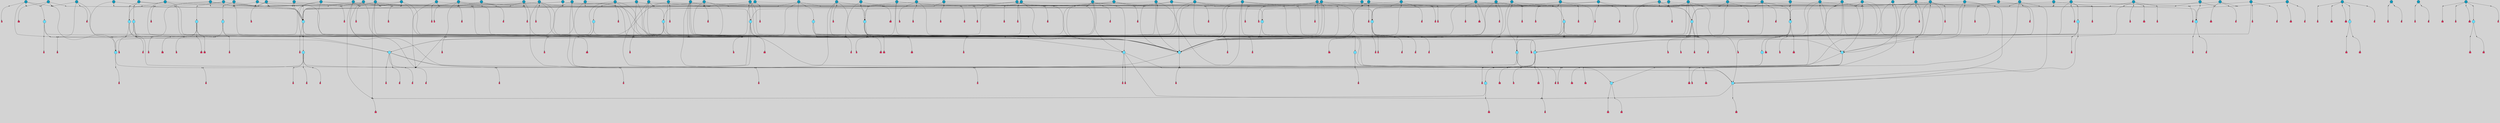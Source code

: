 // File exported with GEGELATI v1.3.1
// On the 2024-04-08 17:41:14
// With the File::TPGGraphDotExporter
digraph{
	graph[pad = "0.212, 0.055" bgcolor = lightgray]
	node[shape=circle style = filled label = ""]
		T3 [fillcolor="#66ddff"]
		T7 [fillcolor="#66ddff"]
		T9 [fillcolor="#66ddff"]
		T11 [fillcolor="#66ddff"]
		T24 [fillcolor="#66ddff"]
		T27 [fillcolor="#66ddff"]
		T54 [fillcolor="#66ddff"]
		T59 [fillcolor="#66ddff"]
		T95 [fillcolor="#66ddff"]
		T111 [fillcolor="#66ddff"]
		T129 [fillcolor="#66ddff"]
		T159 [fillcolor="#66ddff"]
		T176 [fillcolor="#66ddff"]
		T195 [fillcolor="#66ddff"]
		T212 [fillcolor="#66ddff"]
		T213 [fillcolor="#66ddff"]
		T229 [fillcolor="#66ddff"]
		T240 [fillcolor="#66ddff"]
		T242 [fillcolor="#66ddff"]
		T278 [fillcolor="#1199bb"]
		T315 [fillcolor="#1199bb"]
		T321 [fillcolor="#66ddff"]
		T322 [fillcolor="#66ddff"]
		T323 [fillcolor="#66ddff"]
		T324 [fillcolor="#66ddff"]
		T325 [fillcolor="#66ddff"]
		T326 [fillcolor="#66ddff"]
		T327 [fillcolor="#66ddff"]
		T328 [fillcolor="#1199bb"]
		T330 [fillcolor="#1199bb"]
		T352 [fillcolor="#1199bb"]
		T353 [fillcolor="#66ddff"]
		T394 [fillcolor="#66ddff"]
		T395 [fillcolor="#1199bb"]
		T415 [fillcolor="#1199bb"]
		T421 [fillcolor="#1199bb"]
		T426 [fillcolor="#1199bb"]
		T273 [fillcolor="#1199bb"]
		T430 [fillcolor="#1199bb"]
		T434 [fillcolor="#1199bb"]
		T435 [fillcolor="#1199bb"]
		T437 [fillcolor="#1199bb"]
		T441 [fillcolor="#1199bb"]
		T442 [fillcolor="#1199bb"]
		T445 [fillcolor="#1199bb"]
		T448 [fillcolor="#1199bb"]
		T450 [fillcolor="#1199bb"]
		T451 [fillcolor="#1199bb"]
		T453 [fillcolor="#1199bb"]
		T458 [fillcolor="#1199bb"]
		T304 [fillcolor="#1199bb"]
		T463 [fillcolor="#1199bb"]
		T465 [fillcolor="#1199bb"]
		T466 [fillcolor="#1199bb"]
		T469 [fillcolor="#1199bb"]
		T485 [fillcolor="#1199bb"]
		T486 [fillcolor="#1199bb"]
		T501 [fillcolor="#1199bb"]
		T507 [fillcolor="#66ddff"]
		T509 [fillcolor="#66ddff"]
		T510 [fillcolor="#1199bb"]
		T514 [fillcolor="#1199bb"]
		T518 [fillcolor="#1199bb"]
		T519 [fillcolor="#1199bb"]
		T529 [fillcolor="#1199bb"]
		T530 [fillcolor="#1199bb"]
		T540 [fillcolor="#1199bb"]
		T542 [fillcolor="#1199bb"]
		T544 [fillcolor="#1199bb"]
		T550 [fillcolor="#1199bb"]
		T552 [fillcolor="#1199bb"]
		T553 [fillcolor="#1199bb"]
		T555 [fillcolor="#1199bb"]
		T556 [fillcolor="#1199bb"]
		T561 [fillcolor="#1199bb"]
		T564 [fillcolor="#1199bb"]
		T565 [fillcolor="#1199bb"]
		T578 [fillcolor="#1199bb"]
		T581 [fillcolor="#1199bb"]
		T582 [fillcolor="#1199bb"]
		T583 [fillcolor="#1199bb"]
		T585 [fillcolor="#1199bb"]
		T590 [fillcolor="#1199bb"]
		T591 [fillcolor="#66ddff"]
		T594 [fillcolor="#1199bb"]
		T595 [fillcolor="#1199bb"]
		T596 [fillcolor="#1199bb"]
		T597 [fillcolor="#1199bb"]
		T598 [fillcolor="#1199bb"]
		T599 [fillcolor="#1199bb"]
		T600 [fillcolor="#1199bb"]
		T601 [fillcolor="#1199bb"]
		T602 [fillcolor="#1199bb"]
		T603 [fillcolor="#1199bb"]
		T604 [fillcolor="#1199bb"]
		T605 [fillcolor="#1199bb"]
		T606 [fillcolor="#1199bb"]
		T607 [fillcolor="#1199bb"]
		T608 [fillcolor="#1199bb"]
		T609 [fillcolor="#1199bb"]
		T610 [fillcolor="#1199bb"]
		T614 [fillcolor="#1199bb"]
		T616 [fillcolor="#66ddff"]
		T617 [fillcolor="#1199bb"]
		T79 [fillcolor="#1199bb"]
		T618 [fillcolor="#1199bb"]
		T619 [fillcolor="#66ddff"]
		T620 [fillcolor="#1199bb"]
		T621 [fillcolor="#1199bb"]
		T622 [fillcolor="#1199bb"]
		T623 [fillcolor="#1199bb"]
		T624 [fillcolor="#1199bb"]
		T625 [fillcolor="#1199bb"]
		T626 [fillcolor="#1199bb"]
		T627 [fillcolor="#1199bb"]
		T628 [fillcolor="#1199bb"]
		P6927 [fillcolor="#cccccc" shape=point] //6|
		I6927 [shape=box style=invis label="6|1&2|6#1|7&#92;n10|7&2|0#1|5&#92;n9|4&0|1#2|2&#92;n8|6&0|0#1|0&#92;n"]
		P6927 -> I6927[style=invis]
		A4963 [fillcolor="#ff3366" shape=box margin=0.03 width=0 height=0 label="3"]
		T3 -> P6927 -> A4963
		P6928 [fillcolor="#cccccc" shape=point] //3|
		I6928 [shape=box style=invis label="7|6&2|4#0|2&#92;n10|3&2|7#1|4&#92;n11|6&0|4#0|1&#92;n7|1&0|0#2|6&#92;n7|6&0|3#2|6&#92;n4|0&2|6#0|1&#92;n4|4&2|5#0|2&#92;n4|6&0|4#2|7&#92;n10|0&2|3#1|5&#92;n2|6&0|5#0|2&#92;n1|0&2|3#0|7&#92;n1|6&2|0#0|5&#92;n6|2&0|1#0|7&#92;n9|2&0|3#2|7&#92;n5|3&0|6#0|6&#92;n1|7&2|5#2|3&#92;n8|1&2|7#0|6&#92;n1|0&2|5#2|1&#92;n7|1&2|2#2|5&#92;n7|4&2|6#0|3&#92;n"]
		P6928 -> I6928[style=invis]
		A4964 [fillcolor="#ff3366" shape=box margin=0.03 width=0 height=0 label="4"]
		T3 -> P6928 -> A4964
		P6929 [fillcolor="#cccccc" shape=point] //-3|
		I6929 [shape=box style=invis label="1|6&2|7#0|7&#92;n10|2&0|7#1|3&#92;n9|6&2|7#2|2&#92;n5|3&0|7#0|7&#92;n1|6&2|3#0|0&#92;n2|3&2|3#2|2&#92;n5|1&2|6#0|6&#92;n"]
		P6929 -> I6929[style=invis]
		A4965 [fillcolor="#ff3366" shape=box margin=0.03 width=0 height=0 label="7"]
		T7 -> P6929 -> A4965
		P6930 [fillcolor="#cccccc" shape=point] //5|
		I6930 [shape=box style=invis label="0|5&2|3#0|1&#92;n0|6&2|1#2|4&#92;n6|2&2|6#0|7&#92;n7|4&0|3#0|1&#92;n5|4&0|7#1|6&#92;n9|1&0|5#2|2&#92;n6|3&2|3#1|7&#92;n11|7&2|4#1|6&#92;n2|5&0|1#0|0&#92;n4|7&0|0#0|2&#92;n6|2&0|6#0|0&#92;n2|1&2|6#2|4&#92;n10|0&2|0#1|0&#92;n6|6&2|4#0|6&#92;n"]
		P6930 -> I6930[style=invis]
		A4966 [fillcolor="#ff3366" shape=box margin=0.03 width=0 height=0 label="8"]
		T7 -> P6930 -> A4966
		P6931 [fillcolor="#cccccc" shape=point] //-6|
		I6931 [shape=box style=invis label="11|1&0|7#2|0&#92;n10|4&0|1#1|0&#92;n4|3&2|4#2|1&#92;n0|5&2|0#0|0&#92;n6|1&0|0#0|3&#92;n8|2&2|0#0|4&#92;n11|4&2|0#1|6&#92;n7|0&2|6#2|3&#92;n5|3&2|6#2|0&#92;n2|0&2|0#0|4&#92;n"]
		P6931 -> I6931[style=invis]
		A4967 [fillcolor="#ff3366" shape=box margin=0.03 width=0 height=0 label="9"]
		T9 -> P6931 -> A4967
		P6932 [fillcolor="#cccccc" shape=point] //2|
		I6932 [shape=box style=invis label="6|3&2|7#1|4&#92;n8|6&0|0#2|5&#92;n2|1&0|2#0|3&#92;n8|7&0|6#0|4&#92;n2|1&2|0#0|1&#92;n0|0&2|2#2|3&#92;n6|6&0|7#2|1&#92;n6|1&0|7#2|6&#92;n5|4&2|7#0|4&#92;n0|3&0|4#2|0&#92;n11|0&2|0#2|5&#92;n4|5&2|5#2|4&#92;n5|7&0|6#0|4&#92;n9|7&2|5#0|3&#92;n5|4&2|1#0|3&#92;n5|3&0|1#1|7&#92;n0|4&0|3#2|5&#92;n"]
		P6932 -> I6932[style=invis]
		A4968 [fillcolor="#ff3366" shape=box margin=0.03 width=0 height=0 label="10"]
		T9 -> P6932 -> A4968
		P6933 [fillcolor="#cccccc" shape=point] //6|
		I6933 [shape=box style=invis label="3|0&2|7#2|2&#92;n3|2&0|4#2|5&#92;n5|1&0|2#1|0&#92;n8|7&0|1#2|0&#92;n8|5&0|3#0|6&#92;n0|2&0|2#2|3&#92;n1|5&2|5#0|5&#92;n5|6&0|6#0|7&#92;n6|7&0|0#2|6&#92;n1|2&2|3#0|0&#92;n7|7&2|3#0|4&#92;n0|7&2|7#0|6&#92;n1|0&2|2#2|7&#92;n4|4&0|1#0|0&#92;n"]
		P6933 -> I6933[style=invis]
		A4969 [fillcolor="#ff3366" shape=box margin=0.03 width=0 height=0 label="11"]
		T11 -> P6933 -> A4969
		P6934 [fillcolor="#cccccc" shape=point] //-4|
		I6934 [shape=box style=invis label="4|1&0|4#2|6&#92;n1|2&2|2#2|0&#92;n1|2&2|0#0|6&#92;n8|4&2|3#2|5&#92;n5|5&2|1#1|0&#92;n"]
		P6934 -> I6934[style=invis]
		A4970 [fillcolor="#ff3366" shape=box margin=0.03 width=0 height=0 label="12"]
		T11 -> P6934 -> A4970
		P6935 [fillcolor="#cccccc" shape=point] //1|
		I6935 [shape=box style=invis label="5|1&0|6#2|7&#92;n2|4&0|4#2|2&#92;n0|6&0|5#0|4&#92;n10|6&2|5#1|6&#92;n9|3&0|1#1|7&#92;n10|3&2|2#1|0&#92;n5|0&0|0#2|1&#92;n11|3&2|3#1|5&#92;n10|3&0|1#1|0&#92;n2|4&0|1#0|1&#92;n0|2&0|3#2|4&#92;n9|2&2|1#2|5&#92;n11|7&2|6#2|6&#92;n"]
		P6935 -> I6935[style=invis]
		T24 -> P6935 -> T7
		P6936 [fillcolor="#cccccc" shape=point] //5|
		I6936 [shape=box style=invis label="3|0&2|0#0|1&#92;n3|0&0|7#0|1&#92;n5|3&0|2#2|6&#92;n4|4&2|4#2|6&#92;n11|2&0|7#1|6&#92;n2|7&2|2#2|5&#92;n9|3&2|6#2|7&#92;n7|7&0|0#0|4&#92;n6|1&2|4#2|3&#92;n5|4&2|0#1|6&#92;n1|3&0|7#0|4&#92;n"]
		P6936 -> I6936[style=invis]
		A4971 [fillcolor="#ff3366" shape=box margin=0.03 width=0 height=0 label="7"]
		T24 -> P6936 -> A4971
		P6937 [fillcolor="#cccccc" shape=point] //-2|
		I6937 [shape=box style=invis label="4|1&0|4#0|3&#92;n4|2&0|5#2|0&#92;n5|5&2|6#0|5&#92;n1|4&0|1#0|2&#92;n6|3&2|7#1|5&#92;n0|4&2|0#0|3&#92;n8|5&2|5#1|2&#92;n10|7&2|7#1|1&#92;n3|4&0|0#2|1&#92;n3|6&2|5#2|5&#92;n8|3&0|1#0|7&#92;n10|0&2|7#1|3&#92;n4|1&2|4#0|1&#92;n9|3&2|0#0|4&#92;n3|6&2|0#0|4&#92;n1|2&0|6#2|1&#92;n4|0&2|1#2|2&#92;n"]
		P6937 -> I6937[style=invis]
		A4972 [fillcolor="#ff3366" shape=box margin=0.03 width=0 height=0 label="14"]
		T24 -> P6937 -> A4972
		P6938 [fillcolor="#cccccc" shape=point] //2|
		I6938 [shape=box style=invis label="9|1&2|3#0|1&#92;n5|2&2|0#2|4&#92;n3|6&2|5#2|7&#92;n7|0&2|5#0|4&#92;n1|2&0|3#0|5&#92;n7|3&2|7#0|0&#92;n"]
		P6938 -> I6938[style=invis]
		A4973 [fillcolor="#ff3366" shape=box margin=0.03 width=0 height=0 label="2"]
		T27 -> P6938 -> A4973
		P6939 [fillcolor="#cccccc" shape=point] //-6|
		I6939 [shape=box style=invis label="7|5&0|4#0|4&#92;n11|0&2|5#2|1&#92;n"]
		P6939 -> I6939[style=invis]
		A4974 [fillcolor="#ff3366" shape=box margin=0.03 width=0 height=0 label="3"]
		T27 -> P6939 -> A4974
		T27 -> P6928
		P6940 [fillcolor="#cccccc" shape=point] //0|
		I6940 [shape=box style=invis label="2|5&0|1#0|6&#92;n6|1&2|2#2|7&#92;n8|0&0|3#1|4&#92;n4|3&2|5#2|4&#92;n8|1&2|4#0|0&#92;n6|6&0|1#2|6&#92;n11|7&2|4#2|5&#92;n6|2&2|4#0|2&#92;n8|5&2|4#2|4&#92;n2|1&2|1#2|2&#92;n2|7&2|5#2|6&#92;n9|7&0|5#0|4&#92;n1|2&0|5#2|6&#92;n4|2&2|3#2|7&#92;n3|3&2|1#0|2&#92;n"]
		P6940 -> I6940[style=invis]
		A4975 [fillcolor="#ff3366" shape=box margin=0.03 width=0 height=0 label="5"]
		T27 -> P6940 -> A4975
		P6941 [fillcolor="#cccccc" shape=point] //0|
		I6941 [shape=box style=invis label="4|0&0|3#2|7&#92;n10|2&0|3#1|7&#92;n3|5&0|2#0|3&#92;n4|5&0|0#2|1&#92;n10|7&2|0#1|2&#92;n5|3&2|3#1|6&#92;n9|5&2|0#0|4&#92;n5|4&2|7#0|2&#92;n10|3&2|7#1|4&#92;n7|2&0|1#2|6&#92;n8|6&0|5#0|5&#92;n8|7&2|3#0|5&#92;n2|6&2|4#0|0&#92;n"]
		P6941 -> I6941[style=invis]
		A4976 [fillcolor="#ff3366" shape=box margin=0.03 width=0 height=0 label="5"]
		T27 -> P6941 -> A4976
		P6942 [fillcolor="#cccccc" shape=point] //8|
		I6942 [shape=box style=invis label="9|0&0|1#2|0&#92;n10|1&2|5#1|4&#92;n8|2&2|6#0|4&#92;n2|4&2|5#2|3&#92;n4|2&2|2#0|2&#92;n7|5&0|2#0|0&#92;n8|2&2|1#1|3&#92;n8|7&0|7#2|1&#92;n1|1&0|0#0|7&#92;n5|6&2|5#1|0&#92;n6|6&2|5#0|0&#92;n11|4&0|3#2|6&#92;n4|2&2|4#0|7&#92;n5|6&0|1#2|0&#92;n11|3&0|2#0|7&#92;n"]
		P6942 -> I6942[style=invis]
		A4977 [fillcolor="#ff3366" shape=box margin=0.03 width=0 height=0 label="6"]
		T54 -> P6942 -> A4977
		T54 -> P6936
		P6943 [fillcolor="#cccccc" shape=point] //-10|
		I6943 [shape=box style=invis label="3|6&0|0#0|4&#92;n4|1&2|4#0|1&#92;n5|1&0|1#0|4&#92;n5|5&2|6#0|5&#92;n6|5&0|6#0|3&#92;n11|1&2|0#0|1&#92;n0|7&2|0#0|3&#92;n1|2&0|6#0|1&#92;n8|0&0|4#2|0&#92;n0|4&0|7#2|7&#92;n7|0&2|7#1|3&#92;n3|1&0|5#2|5&#92;n5|1&0|4#0|3&#92;n2|2&0|2#0|0&#92;n8|3&0|1#0|7&#92;n3|0&0|3#0|5&#92;n7|2&0|5#2|0&#92;n6|3&2|7#1|5&#92;n4|7&2|7#2|1&#92;n"]
		P6943 -> I6943[style=invis]
		A4978 [fillcolor="#ff3366" shape=box margin=0.03 width=0 height=0 label="14"]
		T54 -> P6943 -> A4978
		T54 -> P6930
		P6944 [fillcolor="#cccccc" shape=point] //8|
		I6944 [shape=box style=invis label="9|0&0|1#2|0&#92;n10|1&2|5#1|4&#92;n8|2&2|6#0|4&#92;n4|5&0|3#0|1&#92;n2|4&2|5#2|3&#92;n4|2&2|2#0|2&#92;n7|5&0|2#0|0&#92;n8|2&2|1#1|3&#92;n8|7&0|7#2|1&#92;n1|1&0|0#0|7&#92;n5|6&2|5#1|0&#92;n6|3&2|5#0|0&#92;n11|4&0|3#2|6&#92;n1|2&2|4#0|7&#92;n5|6&0|1#2|0&#92;n11|3&0|2#0|7&#92;n"]
		P6944 -> I6944[style=invis]
		A4979 [fillcolor="#ff3366" shape=box margin=0.03 width=0 height=0 label="6"]
		T59 -> P6944 -> A4979
		T59 -> P6936
		T59 -> P6931
		T59 -> P6936
		P6945 [fillcolor="#cccccc" shape=point] //4|
		I6945 [shape=box style=invis label="4|3&0|6#0|3&#92;n5|7&2|3#2|2&#92;n5|6&0|7#1|2&#92;n1|4&2|6#0|3&#92;n8|4&2|1#2|5&#92;n9|5&2|4#1|4&#92;n2|4&0|5#0|7&#92;n10|0&0|6#1|3&#92;n3|0&0|6#0|2&#92;n2|7&2|7#2|6&#92;n5|2&0|5#1|5&#92;n10|4&2|5#1|7&#92;n4|0&0|4#2|4&#92;n11|1&0|4#2|6&#92;n10|6&2|0#1|4&#92;n9|7&0|3#1|4&#92;n4|5&2|7#0|6&#92;n11|5&2|6#2|3&#92;n0|3&0|5#0|1&#92;n"]
		P6945 -> I6945[style=invis]
		A4980 [fillcolor="#ff3366" shape=box margin=0.03 width=0 height=0 label="13"]
		T95 -> P6945 -> A4980
		P6946 [fillcolor="#cccccc" shape=point] //8|
		I6946 [shape=box style=invis label="9|7&0|5#2|5&#92;n3|3&2|3#0|2&#92;n9|5&2|2#1|0&#92;n2|3&0|6#0|3&#92;n4|4&2|5#2|7&#92;n11|3&2|0#1|5&#92;n6|6&2|1#2|2&#92;n4|6&0|1#2|2&#92;n2|5&2|7#2|2&#92;n7|7&2|2#2|3&#92;n6|5&0|3#2|6&#92;n6|7&0|6#0|2&#92;n"]
		P6946 -> I6946[style=invis]
		A4981 [fillcolor="#ff3366" shape=box margin=0.03 width=0 height=0 label="14"]
		T95 -> P6946 -> A4981
		P6947 [fillcolor="#cccccc" shape=point] //2|
		I6947 [shape=box style=invis label="4|1&0|4#2|6&#92;n5|5&2|1#1|0&#92;n1|0&2|0#0|6&#92;n8|4&2|3#2|5&#92;n"]
		P6947 -> I6947[style=invis]
		T95 -> P6947 -> T11
		P6948 [fillcolor="#cccccc" shape=point] //-9|
		I6948 [shape=box style=invis label="2|0&2|0#2|1&#92;n4|4&2|4#2|6&#92;n9|1&0|3#1|7&#92;n5|3&0|2#2|6&#92;n2|7&2|2#2|5&#92;n5|4&2|0#1|6&#92;n3|0&0|7#0|1&#92;n1|3&0|7#0|4&#92;n11|6&2|2#0|7&#92;n7|7&0|0#0|4&#92;n11|0&0|7#1|6&#92;n9|3&2|6#2|7&#92;n"]
		P6948 -> I6948[style=invis]
		A4982 [fillcolor="#ff3366" shape=box margin=0.03 width=0 height=0 label="7"]
		T95 -> P6948 -> A4982
		P6949 [fillcolor="#cccccc" shape=point] //-8|
		I6949 [shape=box style=invis label="7|5&0|4#2|4&#92;n"]
		P6949 -> I6949[style=invis]
		A4983 [fillcolor="#ff3366" shape=box margin=0.03 width=0 height=0 label="3"]
		T95 -> P6949 -> A4983
		P6950 [fillcolor="#cccccc" shape=point] //-5|
		I6950 [shape=box style=invis label="0|0&2|3#0|2&#92;n10|5&0|6#1|3&#92;n7|3&0|6#2|3&#92;n3|4&0|6#0|6&#92;n10|5&0|2#1|1&#92;n5|0&0|1#0|3&#92;n6|6&2|5#1|5&#92;n7|4&0|2#1|7&#92;n5|7&0|1#2|5&#92;n1|5&0|0#0|3&#92;n7|5&2|1#2|6&#92;n9|0&0|2#0|0&#92;n4|0&2|4#0|0&#92;n4|6&0|0#2|3&#92;n3|1&0|6#2|5&#92;n7|7&2|1#2|3&#92;n9|4&2|2#0|6&#92;n"]
		P6950 -> I6950[style=invis]
		T111 -> P6950 -> T9
		P6951 [fillcolor="#cccccc" shape=point] //7|
		I6951 [shape=box style=invis label="7|4&2|1#2|0&#92;n4|1&2|4#2|3&#92;n5|0&2|0#2|2&#92;n6|1&2|4#2|6&#92;n"]
		P6951 -> I6951[style=invis]
		A4984 [fillcolor="#ff3366" shape=box margin=0.03 width=0 height=0 label="9"]
		T111 -> P6951 -> A4984
		P6952 [fillcolor="#cccccc" shape=point] //2|
		I6952 [shape=box style=invis label="3|0&2|0#0|1&#92;n11|2&0|7#1|6&#92;n8|7&2|4#0|5&#92;n5|3&0|2#2|6&#92;n4|4&2|4#2|6&#92;n3|0&0|7#0|1&#92;n2|7&2|2#2|5&#92;n9|3&2|6#2|7&#92;n7|7&0|0#0|4&#92;n6|1&2|4#1|3&#92;n5|4&2|0#1|6&#92;n1|3&0|7#0|4&#92;n"]
		P6952 -> I6952[style=invis]
		A4985 [fillcolor="#ff3366" shape=box margin=0.03 width=0 height=0 label="7"]
		T111 -> P6952 -> A4985
		T111 -> P6931
		T129 -> P6942
		T129 -> P6936
		P6953 [fillcolor="#cccccc" shape=point] //10|
		I6953 [shape=box style=invis label="4|5&2|7#2|1&#92;n1|7&2|3#0|6&#92;n3|5&2|2#0|3&#92;n10|3&0|7#1|4&#92;n7|1&0|4#2|6&#92;n10|2&0|3#1|7&#92;n9|5&2|0#0|4&#92;n4|0&0|3#2|7&#92;n11|4&2|6#1|2&#92;n5|4&2|7#0|2&#92;n2|6&2|4#0|0&#92;n6|5&0|7#2|1&#92;n5|3&2|3#1|6&#92;n10|7&2|0#1|2&#92;n"]
		P6953 -> I6953[style=invis]
		A4986 [fillcolor="#ff3366" shape=box margin=0.03 width=0 height=0 label="5"]
		T129 -> P6953 -> A4986
		P6954 [fillcolor="#cccccc" shape=point] //5|
		I6954 [shape=box style=invis label="9|4&2|3#1|3&#92;n0|4&2|4#0|5&#92;n6|1&2|6#2|5&#92;n4|0&0|5#2|0&#92;n"]
		P6954 -> I6954[style=invis]
		A4987 [fillcolor="#ff3366" shape=box margin=0.03 width=0 height=0 label="7"]
		T129 -> P6954 -> A4987
		P6955 [fillcolor="#cccccc" shape=point] //6|
		I6955 [shape=box style=invis label="9|4&2|7#0|6&#92;n8|4&0|1#1|0&#92;n1|3&0|0#2|1&#92;n2|4&0|6#2|2&#92;n5|1&2|5#0|7&#92;n3|0&0|3#2|6&#92;n2|2&2|6#0|2&#92;n8|4&0|4#2|2&#92;n5|1&2|4#0|3&#92;n9|4&0|6#0|6&#92;n5|0&2|2#1|5&#92;n11|7&0|0#1|1&#92;n0|4&0|3#0|3&#92;n7|7&2|4#2|5&#92;n1|5&0|1#2|1&#92;n"]
		P6955 -> I6955[style=invis]
		A4988 [fillcolor="#ff3366" shape=box margin=0.03 width=0 height=0 label="1"]
		T129 -> P6955 -> A4988
		P6956 [fillcolor="#cccccc" shape=point] //7|
		I6956 [shape=box style=invis label="7|0&2|1#2|0&#92;n9|7&2|1#1|7&#92;n8|2&0|1#1|0&#92;n6|6&0|2#1|1&#92;n2|2&0|5#0|0&#92;n5|7&0|0#2|1&#92;n5|1&2|5#1|5&#92;n4|7&2|4#2|3&#92;n10|5&2|2#1|5&#92;n1|3&2|2#2|0&#92;n10|2&2|6#1|5&#92;n"]
		P6956 -> I6956[style=invis]
		A4989 [fillcolor="#ff3366" shape=box margin=0.03 width=0 height=0 label="1"]
		T159 -> P6956 -> A4989
		P6957 [fillcolor="#cccccc" shape=point] //7|
		I6957 [shape=box style=invis label="7|4&2|7#0|4&#92;n4|6&0|1#2|5&#92;n2|1&2|3#0|0&#92;n4|3&2|0#0|1&#92;n0|0&2|7#2|7&#92;n7|7&0|5#2|3&#92;n5|0&2|1#2|2&#92;n10|0&0|4#1|2&#92;n4|4&0|7#0|0&#92;n6|7&0|2#0|1&#92;n1|4&2|5#0|4&#92;n"]
		P6957 -> I6957[style=invis]
		A4990 [fillcolor="#ff3366" shape=box margin=0.03 width=0 height=0 label="0"]
		T159 -> P6957 -> A4990
		P6958 [fillcolor="#cccccc" shape=point] //5|
		I6958 [shape=box style=invis label="0|5&2|3#0|1&#92;n0|6&2|1#2|4&#92;n6|2&2|6#0|7&#92;n9|0&2|7#1|1&#92;n7|4&0|3#0|1&#92;n11|7&2|4#1|6&#92;n9|1&0|5#2|2&#92;n5|4&0|7#1|6&#92;n2|5&0|1#0|0&#92;n4|7&0|0#0|2&#92;n6|2&0|6#0|0&#92;n2|1&2|6#2|4&#92;n10|0&0|0#1|0&#92;n6|6&2|4#0|6&#92;n"]
		P6958 -> I6958[style=invis]
		T159 -> P6958 -> T129
		P6959 [fillcolor="#cccccc" shape=point] //3|
		I6959 [shape=box style=invis label="4|7&0|7#2|7&#92;n11|5&2|6#0|2&#92;n5|5&2|6#2|0&#92;n3|2&0|6#0|3&#92;n10|2&2|5#1|5&#92;n9|4&2|3#1|5&#92;n2|5&2|7#2|4&#92;n11|3&2|5#1|0&#92;n7|0&0|7#2|1&#92;n1|2&0|5#0|1&#92;n"]
		P6959 -> I6959[style=invis]
		A4991 [fillcolor="#ff3366" shape=box margin=0.03 width=0 height=0 label="5"]
		T176 -> P6959 -> A4991
		P6960 [fillcolor="#cccccc" shape=point] //2|
		I6960 [shape=box style=invis label="7|1&0|6#0|1&#92;n5|2&2|5#1|6&#92;n10|1&2|1#1|1&#92;n4|7&0|4#2|2&#92;n11|7&0|4#2|7&#92;n5|0&0|5#1|7&#92;n8|2&0|5#2|4&#92;n10|0&2|6#1|6&#92;n5|1&0|1#2|3&#92;n1|6&2|0#0|1&#92;n9|6&2|2#1|4&#92;n3|4&2|3#0|0&#92;n10|1&0|1#1|0&#92;n2|2&0|1#2|1&#92;n3|1&2|7#0|3&#92;n"]
		P6960 -> I6960[style=invis]
		A4992 [fillcolor="#ff3366" shape=box margin=0.03 width=0 height=0 label="10"]
		T176 -> P6960 -> A4992
		P6961 [fillcolor="#cccccc" shape=point] //-1|
		I6961 [shape=box style=invis label="1|7&2|1#0|6&#92;n8|1&2|3#0|5&#92;n10|6&2|7#1|0&#92;n1|7&2|5#0|2&#92;n0|3&0|3#2|2&#92;n3|5&0|1#0|0&#92;n3|5&0|2#0|3&#92;n1|5&2|0#0|4&#92;n5|7&2|2#2|5&#92;n4|0&2|3#0|3&#92;n"]
		P6961 -> I6961[style=invis]
		T176 -> P6961 -> T3
		P6962 [fillcolor="#cccccc" shape=point] //-3|
		I6962 [shape=box style=invis label="6|3&2|4#1|4&#92;n5|3&0|1#1|7&#92;n2|1&0|2#2|3&#92;n8|7&0|6#0|4&#92;n2|1&2|0#0|1&#92;n0|0&2|2#2|3&#92;n6|1&0|7#2|6&#92;n5|7&0|2#0|4&#92;n0|3&0|4#2|0&#92;n11|0&2|0#2|5&#92;n6|0&2|0#1|4&#92;n8|6&0|2#2|5&#92;n5|4&2|1#0|3&#92;n9|7&2|5#0|3&#92;n5|4&2|7#0|4&#92;n"]
		P6962 -> I6962[style=invis]
		A4993 [fillcolor="#ff3366" shape=box margin=0.03 width=0 height=0 label="10"]
		T176 -> P6962 -> A4993
		P6963 [fillcolor="#cccccc" shape=point] //4|
		I6963 [shape=box style=invis label="7|1&0|6#0|1&#92;n5|2&2|5#1|6&#92;n10|1&2|1#1|1&#92;n9|6&2|2#1|4&#92;n4|7&0|4#2|2&#92;n9|6&0|4#1|1&#92;n10|0&2|6#1|6&#92;n5|1&0|1#2|3&#92;n1|6&2|0#0|1&#92;n8|2&0|5#2|4&#92;n3|4&2|3#0|0&#92;n10|1&0|5#1|0&#92;n2|2&0|1#2|1&#92;n3|1&2|7#0|3&#92;n"]
		P6963 -> I6963[style=invis]
		A4994 [fillcolor="#ff3366" shape=box margin=0.03 width=0 height=0 label="10"]
		T176 -> P6963 -> A4994
		P6964 [fillcolor="#cccccc" shape=point] //5|
		I6964 [shape=box style=invis label="3|0&2|0#2|1&#92;n3|0&0|7#0|1&#92;n5|3&0|2#2|6&#92;n4|4&2|4#2|6&#92;n5|4&2|0#1|6&#92;n2|7&2|2#2|5&#92;n1|3&0|7#0|4&#92;n11|6&2|2#0|7&#92;n7|7&0|0#0|4&#92;n6|1&2|4#2|3&#92;n11|0&0|7#1|6&#92;n9|3&2|6#2|7&#92;n"]
		P6964 -> I6964[style=invis]
		A4995 [fillcolor="#ff3366" shape=box margin=0.03 width=0 height=0 label="7"]
		T195 -> P6964 -> A4995
		P6965 [fillcolor="#cccccc" shape=point] //4|
		I6965 [shape=box style=invis label="7|1&0|6#0|1&#92;n6|7&2|7#1|7&#92;n10|1&2|1#1|1&#92;n9|6&2|2#1|4&#92;n4|7&0|4#2|2&#92;n9|6&0|5#1|1&#92;n10|0&2|6#1|6&#92;n5|1&0|1#2|3&#92;n10|1&0|5#1|0&#92;n3|4&2|3#0|0&#92;n8|2&0|5#2|4&#92;n1|6&2|0#0|0&#92;n2|3&0|1#2|6&#92;n5|2&2|2#1|6&#92;n2|2&0|1#2|1&#92;n3|1&2|7#0|3&#92;n6|7&2|3#0|4&#92;n"]
		P6965 -> I6965[style=invis]
		A4996 [fillcolor="#ff3366" shape=box margin=0.03 width=0 height=0 label="10"]
		T195 -> P6965 -> A4996
		P6966 [fillcolor="#cccccc" shape=point] //-4|
		I6966 [shape=box style=invis label="0|4&0|0#2|7&#92;n8|5&2|4#2|4&#92;n4|3&2|5#2|4&#92;n11|7&2|2#2|5&#92;n6|5&2|2#2|7&#92;n3|2&0|7#0|7&#92;n3|3&2|1#0|3&#92;n2|6&0|3#2|5&#92;n0|1&2|6#2|2&#92;n8|2&0|0#1|6&#92;n0|7&0|5#0|4&#92;n9|5&0|3#2|7&#92;n2|7&2|5#2|6&#92;n9|0&2|0#0|1&#92;n1|2&2|4#0|2&#92;n"]
		P6966 -> I6966[style=invis]
		T195 -> P6966 -> T27
		T195 -> P6957
		P6967 [fillcolor="#cccccc" shape=point] //6|
		I6967 [shape=box style=invis label="9|4&2|7#0|6&#92;n8|4&0|1#1|0&#92;n1|3&0|0#2|1&#92;n2|4&0|6#2|2&#92;n5|1&2|5#0|7&#92;n3|0&0|3#2|6&#92;n2|2&2|6#0|2&#92;n8|4&0|4#2|2&#92;n5|1&2|4#0|3&#92;n9|4&0|6#0|6&#92;n5|0&2|2#1|5&#92;n11|7&0|0#1|1&#92;n0|4&0|3#0|3&#92;n7|7&2|4#2|5&#92;n1|5&0|1#2|1&#92;n"]
		P6967 -> I6967[style=invis]
		A4997 [fillcolor="#ff3366" shape=box margin=0.03 width=0 height=0 label="1"]
		T212 -> P6967 -> A4997
		P6968 [fillcolor="#cccccc" shape=point] //5|
		I6968 [shape=box style=invis label="9|4&2|3#1|3&#92;n0|4&2|4#0|5&#92;n6|1&2|6#2|5&#92;n4|0&0|5#2|0&#92;n"]
		P6968 -> I6968[style=invis]
		A4998 [fillcolor="#ff3366" shape=box margin=0.03 width=0 height=0 label="7"]
		T212 -> P6968 -> A4998
		P6969 [fillcolor="#cccccc" shape=point] //5|
		I6969 [shape=box style=invis label="3|0&2|0#0|1&#92;n3|0&0|7#0|1&#92;n5|3&0|2#2|6&#92;n4|4&2|4#2|6&#92;n11|2&0|7#1|6&#92;n2|7&2|2#2|5&#92;n9|3&2|6#2|7&#92;n7|7&0|0#0|4&#92;n6|1&2|4#2|3&#92;n5|4&2|0#1|6&#92;n1|3&0|7#0|4&#92;n"]
		P6969 -> I6969[style=invis]
		A4999 [fillcolor="#ff3366" shape=box margin=0.03 width=0 height=0 label="7"]
		T212 -> P6969 -> A4999
		P6970 [fillcolor="#cccccc" shape=point] //8|
		I6970 [shape=box style=invis label="9|0&0|1#2|0&#92;n10|1&2|5#1|4&#92;n8|2&2|6#0|4&#92;n2|4&2|5#2|3&#92;n4|2&2|2#0|2&#92;n7|5&0|2#0|0&#92;n8|2&2|1#1|3&#92;n8|7&0|7#2|1&#92;n1|1&0|0#0|7&#92;n5|6&2|5#1|0&#92;n6|6&2|5#0|0&#92;n11|4&0|3#2|6&#92;n4|2&2|4#0|7&#92;n5|6&0|1#2|0&#92;n11|3&0|2#0|7&#92;n"]
		P6970 -> I6970[style=invis]
		A5000 [fillcolor="#ff3366" shape=box margin=0.03 width=0 height=0 label="6"]
		T212 -> P6970 -> A5000
		P6971 [fillcolor="#cccccc" shape=point] //10|
		I6971 [shape=box style=invis label="4|5&2|7#2|1&#92;n1|7&2|3#0|6&#92;n3|5&2|2#0|3&#92;n10|3&0|7#1|4&#92;n7|1&0|4#2|6&#92;n10|2&0|3#1|7&#92;n9|5&2|0#0|4&#92;n4|0&0|3#2|7&#92;n11|4&2|6#1|2&#92;n5|4&2|7#0|2&#92;n2|6&2|4#0|0&#92;n6|5&0|7#2|1&#92;n5|3&2|3#1|6&#92;n10|7&2|0#1|2&#92;n"]
		P6971 -> I6971[style=invis]
		A5001 [fillcolor="#ff3366" shape=box margin=0.03 width=0 height=0 label="5"]
		T212 -> P6971 -> A5001
		P6972 [fillcolor="#cccccc" shape=point] //6|
		I6972 [shape=box style=invis label="9|4&2|7#0|6&#92;n8|4&0|1#1|0&#92;n1|3&0|0#2|1&#92;n2|4&0|6#2|2&#92;n5|1&2|5#0|7&#92;n3|0&0|3#2|6&#92;n2|2&2|6#0|2&#92;n8|4&0|4#2|2&#92;n5|1&2|4#0|3&#92;n9|4&0|6#0|6&#92;n5|0&2|2#1|5&#92;n11|7&0|0#1|1&#92;n0|4&0|3#0|3&#92;n7|7&2|4#2|5&#92;n1|5&0|1#2|1&#92;n"]
		P6972 -> I6972[style=invis]
		A5002 [fillcolor="#ff3366" shape=box margin=0.03 width=0 height=0 label="1"]
		T213 -> P6972 -> A5002
		P6973 [fillcolor="#cccccc" shape=point] //5|
		I6973 [shape=box style=invis label="9|4&2|3#1|3&#92;n0|4&2|4#0|5&#92;n6|1&2|6#2|5&#92;n4|0&0|5#2|0&#92;n"]
		P6973 -> I6973[style=invis]
		A5003 [fillcolor="#ff3366" shape=box margin=0.03 width=0 height=0 label="7"]
		T213 -> P6973 -> A5003
		P6974 [fillcolor="#cccccc" shape=point] //8|
		I6974 [shape=box style=invis label="9|0&0|1#2|0&#92;n10|1&2|5#1|4&#92;n8|2&2|6#0|4&#92;n2|4&2|5#2|3&#92;n4|2&2|2#0|2&#92;n7|5&0|2#0|0&#92;n8|2&2|1#1|3&#92;n8|7&0|7#2|1&#92;n1|1&0|0#0|7&#92;n5|6&2|5#1|0&#92;n6|6&2|5#0|0&#92;n11|4&0|3#2|6&#92;n4|2&2|4#0|7&#92;n5|6&0|1#2|0&#92;n11|3&0|2#0|7&#92;n"]
		P6974 -> I6974[style=invis]
		A5004 [fillcolor="#ff3366" shape=box margin=0.03 width=0 height=0 label="6"]
		T213 -> P6974 -> A5004
		P6975 [fillcolor="#cccccc" shape=point] //10|
		I6975 [shape=box style=invis label="4|5&2|7#2|1&#92;n1|7&2|3#0|6&#92;n3|5&2|2#0|3&#92;n10|3&0|7#1|4&#92;n7|1&0|4#2|6&#92;n10|2&0|3#1|7&#92;n9|5&2|0#0|4&#92;n4|0&0|3#2|7&#92;n11|4&2|6#1|2&#92;n5|4&2|7#0|2&#92;n2|6&2|4#0|0&#92;n6|5&0|7#2|1&#92;n5|3&2|3#1|6&#92;n10|7&2|0#1|2&#92;n"]
		P6975 -> I6975[style=invis]
		A5005 [fillcolor="#ff3366" shape=box margin=0.03 width=0 height=0 label="5"]
		T213 -> P6975 -> A5005
		P6976 [fillcolor="#cccccc" shape=point] //5|
		I6976 [shape=box style=invis label="3|0&2|0#0|1&#92;n3|0&0|7#0|1&#92;n5|3&0|2#2|6&#92;n4|4&2|4#2|6&#92;n11|2&0|7#1|6&#92;n2|7&2|2#2|5&#92;n9|3&2|6#2|7&#92;n7|7&0|0#0|4&#92;n6|1&2|4#2|3&#92;n5|4&2|0#1|6&#92;n1|3&0|7#0|4&#92;n"]
		P6976 -> I6976[style=invis]
		A5006 [fillcolor="#ff3366" shape=box margin=0.03 width=0 height=0 label="7"]
		T213 -> P6976 -> A5006
		P6977 [fillcolor="#cccccc" shape=point] //-2|
		I6977 [shape=box style=invis label="5|2&2|0#2|4&#92;n9|1&2|3#0|1&#92;n3|6&2|5#2|7&#92;n7|0&2|1#0|4&#92;n1|2&0|3#0|5&#92;n7|3&2|7#0|0&#92;n"]
		P6977 -> I6977[style=invis]
		A5007 [fillcolor="#ff3366" shape=box margin=0.03 width=0 height=0 label="2"]
		T229 -> P6977 -> A5007
		P6978 [fillcolor="#cccccc" shape=point] //9|
		I6978 [shape=box style=invis label="7|1&2|2#2|5&#92;n1|0&2|5#2|1&#92;n11|6&0|4#0|1&#92;n10|6&0|3#1|6&#92;n7|1&0|0#2|6&#92;n4|0&2|6#0|1&#92;n4|6&0|4#2|7&#92;n10|0&2|3#1|0&#92;n1|0&2|3#0|7&#92;n1|6&2|0#0|5&#92;n6|2&0|1#0|7&#92;n9|2&0|3#2|7&#92;n5|3&0|6#0|6&#92;n3|1&0|3#0|5&#92;n1|7&2|5#2|3&#92;n8|1&2|7#0|6&#92;n10|3&2|0#1|4&#92;n7|6&2|4#0|2&#92;n7|4&2|6#0|3&#92;n"]
		P6978 -> I6978[style=invis]
		T229 -> P6978 -> T7
		P6979 [fillcolor="#cccccc" shape=point] //2|
		I6979 [shape=box style=invis label="8|6&0|2#0|5&#92;n10|5&2|3#1|7&#92;n5|6&0|1#2|5&#92;n11|3&0|0#2|2&#92;n0|3&2|1#0|6&#92;n9|7&2|6#0|1&#92;n4|6&2|7#0|2&#92;n8|0&0|6#2|0&#92;n11|2&0|7#0|1&#92;n3|7&2|4#0|7&#92;n5|1&0|1#0|6&#92;n7|6&2|7#2|4&#92;n6|1&0|3#0|2&#92;n6|6&2|5#1|2&#92;n8|5&0|2#0|0&#92;n0|2&0|3#0|0&#92;n2|5&2|5#2|1&#92;n10|4&0|1#1|0&#92;n4|3&2|5#0|4&#92;n"]
		P6979 -> I6979[style=invis]
		A5008 [fillcolor="#ff3366" shape=box margin=0.03 width=0 height=0 label="11"]
		T229 -> P6979 -> A5008
		P6980 [fillcolor="#cccccc" shape=point] //-7|
		I6980 [shape=box style=invis label="11|2&2|6#1|1&#92;n2|3&0|6#2|3&#92;n10|0&0|2#1|4&#92;n"]
		P6980 -> I6980[style=invis]
		T229 -> P6980 -> T111
		P6981 [fillcolor="#cccccc" shape=point] //-1|
		I6981 [shape=box style=invis label="6|4&0|4#2|4&#92;n4|5&2|5#2|4&#92;n9|7&2|5#0|3&#92;n3|7&2|6#0|6&#92;n8|7&0|6#0|4&#92;n2|1&2|0#0|1&#92;n8|6&0|0#2|5&#92;n2|1&0|2#0|3&#92;n6|1&0|7#2|6&#92;n6|3&0|1#1|6&#92;n5|4&2|7#0|4&#92;n0|7&0|4#2|0&#92;n11|0&2|0#2|5&#92;n3|7&2|0#2|7&#92;n8|3&2|7#1|4&#92;n5|7&0|6#0|4&#92;n0|0&2|3#2|3&#92;n5|4&2|1#0|3&#92;n0|4&0|3#2|5&#92;n"]
		P6981 -> I6981[style=invis]
		A5009 [fillcolor="#ff3366" shape=box margin=0.03 width=0 height=0 label="10"]
		T229 -> P6981 -> A5009
		P6982 [fillcolor="#cccccc" shape=point] //5|
		I6982 [shape=box style=invis label="1|6&2|7#0|7&#92;n9|2&2|7#2|2&#92;n10|2&0|7#1|3&#92;n5|3&0|7#0|7&#92;n7|0&2|7#2|2&#92;n1|6&2|3#0|0&#92;n2|3&2|3#2|2&#92;n"]
		P6982 -> I6982[style=invis]
		A5010 [fillcolor="#ff3366" shape=box margin=0.03 width=0 height=0 label="7"]
		T240 -> P6982 -> A5010
		P6983 [fillcolor="#cccccc" shape=point] //-8|
		I6983 [shape=box style=invis label="7|5&0|2#2|1&#92;n1|0&2|6#0|0&#92;n7|1&2|6#1|1&#92;n8|7&0|3#1|6&#92;n3|7&2|3#2|4&#92;n"]
		P6983 -> I6983[style=invis]
		A5011 [fillcolor="#ff3366" shape=box margin=0.03 width=0 height=0 label="2"]
		T240 -> P6983 -> A5011
		P6984 [fillcolor="#cccccc" shape=point] //-3|
		I6984 [shape=box style=invis label="1|1&2|1#0|1&#92;n1|4&0|0#2|4&#92;n11|0&2|3#0|2&#92;n11|6&0|4#0|1&#92;n5|2&0|6#1|5&#92;n3|7&2|6#2|7&#92;n7|7&0|1#2|1&#92;n9|5&2|2#2|0&#92;n6|5&2|6#1|4&#92;n0|7&0|5#2|4&#92;n8|1&0|0#2|3&#92;n0|5&0|3#0|5&#92;n2|0&2|4#0|5&#92;n7|5&2|7#1|3&#92;n8|3&0|0#1|2&#92;n"]
		P6984 -> I6984[style=invis]
		A5012 [fillcolor="#ff3366" shape=box margin=0.03 width=0 height=0 label="1"]
		T240 -> P6984 -> A5012
		P6985 [fillcolor="#cccccc" shape=point] //-9|
		I6985 [shape=box style=invis label="4|7&2|6#0|5&#92;n11|3&0|2#2|6&#92;n10|2&2|4#1|6&#92;n3|0&2|6#2|7&#92;n4|3&0|5#0|7&#92;n2|3&0|7#0|7&#92;n10|6&0|7#1|5&#92;n10|1&2|2#1|1&#92;n1|7&0|3#2|6&#92;n"]
		P6985 -> I6985[style=invis]
		A5013 [fillcolor="#ff3366" shape=box margin=0.03 width=0 height=0 label="4"]
		T242 -> P6985 -> A5013
		P6986 [fillcolor="#cccccc" shape=point] //7|
		I6986 [shape=box style=invis label="7|2&0|4#1|3&#92;n7|7&0|0#0|4&#92;n4|4&2|4#2|6&#92;n2|3&2|2#2|5&#92;n8|0&0|2#2|1&#92;n9|3&2|6#2|7&#92;n6|4&2|4#2|3&#92;n3|3&2|0#0|1&#92;n6|4&2|0#1|6&#92;n5|3&0|7#0|4&#92;n"]
		P6986 -> I6986[style=invis]
		A5014 [fillcolor="#ff3366" shape=box margin=0.03 width=0 height=0 label="7"]
		T242 -> P6986 -> A5014
		P6987 [fillcolor="#cccccc" shape=point] //2|
		I6987 [shape=box style=invis label="4|5&2|7#2|1&#92;n1|7&2|3#0|6&#92;n3|5&2|2#0|3&#92;n10|3&2|7#1|4&#92;n7|1&0|4#2|6&#92;n4|0&0|3#2|7&#92;n9|5&2|0#0|4&#92;n10|2&0|3#1|7&#92;n11|4&2|6#1|2&#92;n10|3&2|1#1|6&#92;n5|4&2|7#0|2&#92;n2|6&2|4#0|0&#92;n6|5&0|7#2|1&#92;n5|3&2|3#1|6&#92;n10|7&2|0#1|2&#92;n"]
		P6987 -> I6987[style=invis]
		A5015 [fillcolor="#ff3366" shape=box margin=0.03 width=0 height=0 label="5"]
		T242 -> P6987 -> A5015
		P6988 [fillcolor="#cccccc" shape=point] //7|
		I6988 [shape=box style=invis label="8|4&2|1#2|5&#92;n4|1&2|7#2|1&#92;n11|5&2|6#0|3&#92;n10|4&2|5#1|7&#92;n4|0&0|4#2|4&#92;n4|5&2|7#0|6&#92;n9|5&2|4#0|4&#92;n2|4&0|5#0|7&#92;n1|4&2|6#0|3&#92;n2|7&2|7#2|6&#92;n3|0&0|6#0|2&#92;n10|0&2|6#1|3&#92;n4|4&0|6#0|7&#92;n10|6&2|0#1|4&#92;n5|4&2|6#1|1&#92;n9|7&0|3#0|4&#92;n5|6&0|7#1|2&#92;n5|7&2|3#2|2&#92;n0|3&0|5#0|1&#92;n"]
		P6988 -> I6988[style=invis]
		T242 -> P6988 -> T9
		T278 -> P6945
		P6989 [fillcolor="#cccccc" shape=point] //1|
		I6989 [shape=box style=invis label="0|4&0|1#0|1&#92;n10|5&2|5#1|6&#92;n7|7&2|5#2|2&#92;n9|5&0|7#2|7&#92;n8|4&0|3#2|7&#92;n11|0&2|3#0|5&#92;n7|0&0|0#0|1&#92;n4|2&0|4#0|5&#92;n5|1&0|6#2|7&#92;n11|3&0|7#1|3&#92;n"]
		P6989 -> I6989[style=invis]
		T278 -> P6989 -> T7
		P6990 [fillcolor="#cccccc" shape=point] //-3|
		I6990 [shape=box style=invis label="4|5&0|0#0|0&#92;n4|7&0|0#0|2&#92;n0|6&2|1#2|4&#92;n9|1&0|5#2|2&#92;n10|0&2|0#1|0&#92;n6|6&2|4#0|6&#92;n2|5&0|1#0|0&#92;n6|3&2|3#1|7&#92;n11|7&2|4#1|6&#92;n6|2&2|6#0|1&#92;n6|2&0|0#0|0&#92;n9|1&2|6#2|4&#92;n10|4&0|3#1|1&#92;n5|4&2|7#1|6&#92;n"]
		P6990 -> I6990[style=invis]
		T278 -> P6990 -> T95
		P6991 [fillcolor="#cccccc" shape=point] //5|
		I6991 [shape=box style=invis label="11|7&2|0#1|7&#92;n1|5&2|4#2|4&#92;n4|3&0|1#0|5&#92;n1|6&0|0#0|4&#92;n8|6&2|4#0|0&#92;n4|0&2|0#0|5&#92;n10|4&2|0#1|0&#92;n4|4&0|5#0|1&#92;n0|7&2|1#0|5&#92;n0|6&2|3#2|0&#92;n9|6&2|5#1|3&#92;n"]
		P6991 -> I6991[style=invis]
		T315 -> P6991 -> T195
		T315 -> P6985
		T315 -> P6986
		P6992 [fillcolor="#cccccc" shape=point] //-6|
		I6992 [shape=box style=invis label="9|0&2|0#0|1&#92;n3|2&0|2#0|3&#92;n5|4&0|5#1|7&#92;n2|1&0|4#0|3&#92;n9|2&2|0#2|4&#92;n7|6&0|4#0|2&#92;n2|3&0|6#2|6&#92;n1|2&0|3#2|0&#92;n"]
		P6992 -> I6992[style=invis]
		T315 -> P6992 -> T54
		P6993 [fillcolor="#cccccc" shape=point] //-2|
		I6993 [shape=box style=invis label="1|3&0|2#0|7&#92;n6|1&0|7#0|0&#92;n6|1&2|4#1|7&#92;n3|0&2|3#0|3&#92;n0|2&0|7#2|6&#92;n"]
		P6993 -> I6993[style=invis]
		T315 -> P6993 -> T195
		P6994 [fillcolor="#cccccc" shape=point] //-9|
		I6994 [shape=box style=invis label="2|0&2|0#2|1&#92;n4|4&2|4#2|6&#92;n9|1&0|3#1|7&#92;n5|3&0|2#2|6&#92;n2|7&2|2#2|5&#92;n5|4&2|0#1|6&#92;n3|0&0|7#0|1&#92;n1|3&0|7#0|4&#92;n11|6&2|2#0|7&#92;n7|7&0|0#0|4&#92;n11|0&0|7#1|6&#92;n9|3&2|6#2|7&#92;n"]
		P6994 -> I6994[style=invis]
		A5016 [fillcolor="#ff3366" shape=box margin=0.03 width=0 height=0 label="7"]
		T321 -> P6994 -> A5016
		P6995 [fillcolor="#cccccc" shape=point] //-4|
		I6995 [shape=box style=invis label="4|1&0|4#2|6&#92;n1|2&2|2#2|0&#92;n1|2&2|0#0|6&#92;n8|4&2|3#2|5&#92;n5|5&2|1#1|0&#92;n"]
		P6995 -> I6995[style=invis]
		A5017 [fillcolor="#ff3366" shape=box margin=0.03 width=0 height=0 label="12"]
		T322 -> P6995 -> A5017
		P6996 [fillcolor="#cccccc" shape=point] //8|
		I6996 [shape=box style=invis label="9|7&0|5#2|5&#92;n3|3&2|3#0|2&#92;n9|5&2|2#1|0&#92;n2|3&0|6#0|3&#92;n4|4&2|5#2|7&#92;n11|3&2|0#1|5&#92;n6|6&2|1#2|2&#92;n4|6&0|1#2|2&#92;n2|5&2|7#2|2&#92;n7|7&2|2#2|3&#92;n6|5&0|3#2|6&#92;n6|7&0|6#0|2&#92;n"]
		P6996 -> I6996[style=invis]
		A5018 [fillcolor="#ff3366" shape=box margin=0.03 width=0 height=0 label="14"]
		T321 -> P6996 -> A5018
		P6997 [fillcolor="#cccccc" shape=point] //-8|
		I6997 [shape=box style=invis label="7|5&0|4#2|4&#92;n"]
		P6997 -> I6997[style=invis]
		A5019 [fillcolor="#ff3366" shape=box margin=0.03 width=0 height=0 label="3"]
		T321 -> P6997 -> A5019
		P6998 [fillcolor="#cccccc" shape=point] //4|
		I6998 [shape=box style=invis label="4|3&0|6#0|3&#92;n5|7&2|3#2|2&#92;n5|6&0|7#1|2&#92;n1|4&2|6#0|3&#92;n8|4&2|1#2|5&#92;n9|5&2|4#1|4&#92;n2|4&0|5#0|7&#92;n10|0&0|6#1|3&#92;n3|0&0|6#0|2&#92;n2|7&2|7#2|6&#92;n5|2&0|5#1|5&#92;n10|4&2|5#1|7&#92;n4|0&0|4#2|4&#92;n11|1&0|4#2|6&#92;n10|6&2|0#1|4&#92;n9|7&0|3#1|4&#92;n4|5&2|7#0|6&#92;n11|5&2|6#2|3&#92;n0|3&0|5#0|1&#92;n"]
		P6998 -> I6998[style=invis]
		A5020 [fillcolor="#ff3366" shape=box margin=0.03 width=0 height=0 label="13"]
		T321 -> P6998 -> A5020
		P6999 [fillcolor="#cccccc" shape=point] //-3|
		I6999 [shape=box style=invis label="4|5&0|0#0|0&#92;n4|7&0|0#0|2&#92;n0|6&2|1#2|4&#92;n9|1&0|5#2|2&#92;n10|0&2|0#1|0&#92;n6|6&2|4#0|6&#92;n2|5&0|1#0|0&#92;n6|3&2|3#1|7&#92;n11|7&2|4#1|6&#92;n6|2&2|6#0|1&#92;n6|2&0|0#0|0&#92;n9|1&2|6#2|4&#92;n10|4&0|3#1|1&#92;n5|4&2|7#1|6&#92;n"]
		P6999 -> I6999[style=invis]
		T324 -> P6999 -> T321
		P7000 [fillcolor="#cccccc" shape=point] //2|
		I7000 [shape=box style=invis label="4|1&0|4#2|6&#92;n5|5&2|1#1|0&#92;n1|0&2|0#0|6&#92;n8|4&2|3#2|5&#92;n"]
		P7000 -> I7000[style=invis]
		T321 -> P7000 -> T322
		P7001 [fillcolor="#cccccc" shape=point] //5|
		I7001 [shape=box style=invis label="0|5&2|3#0|1&#92;n0|6&2|1#2|4&#92;n6|2&2|6#0|7&#92;n7|4&0|3#0|1&#92;n5|4&0|7#1|6&#92;n9|1&0|5#2|2&#92;n6|3&2|3#1|7&#92;n11|7&2|4#1|6&#92;n2|5&0|1#0|0&#92;n4|7&0|0#0|2&#92;n6|2&0|6#0|0&#92;n2|1&2|6#2|4&#92;n10|0&2|0#1|0&#92;n6|6&2|4#0|6&#92;n"]
		P7001 -> I7001[style=invis]
		A5021 [fillcolor="#ff3366" shape=box margin=0.03 width=0 height=0 label="8"]
		T323 -> P7001 -> A5021
		P7002 [fillcolor="#cccccc" shape=point] //-3|
		I7002 [shape=box style=invis label="1|6&2|7#0|7&#92;n10|2&0|7#1|3&#92;n9|6&2|7#2|2&#92;n5|3&0|7#0|7&#92;n1|6&2|3#0|0&#92;n2|3&2|3#2|2&#92;n5|1&2|6#0|6&#92;n"]
		P7002 -> I7002[style=invis]
		A5022 [fillcolor="#ff3366" shape=box margin=0.03 width=0 height=0 label="7"]
		T323 -> P7002 -> A5022
		P7003 [fillcolor="#cccccc" shape=point] //1|
		I7003 [shape=box style=invis label="0|4&0|1#0|1&#92;n10|5&2|5#1|6&#92;n7|7&2|5#2|2&#92;n9|5&0|7#2|7&#92;n8|4&0|3#2|7&#92;n11|0&2|3#0|5&#92;n7|0&0|0#0|1&#92;n4|2&0|4#0|5&#92;n5|1&0|6#2|7&#92;n11|3&0|7#1|3&#92;n"]
		P7003 -> I7003[style=invis]
		T324 -> P7003 -> T323
		P7004 [fillcolor="#cccccc" shape=point] //6|
		I7004 [shape=box style=invis label="3|0&2|7#2|2&#92;n3|2&0|4#2|5&#92;n5|1&0|2#1|0&#92;n8|7&0|1#2|0&#92;n8|5&0|3#0|6&#92;n0|2&0|2#2|3&#92;n1|5&2|5#0|5&#92;n5|6&0|6#0|7&#92;n6|7&0|0#2|6&#92;n1|2&2|3#0|0&#92;n7|7&2|3#0|4&#92;n0|7&2|7#0|6&#92;n1|0&2|2#2|7&#92;n4|4&0|1#0|0&#92;n"]
		P7004 -> I7004[style=invis]
		A5023 [fillcolor="#ff3366" shape=box margin=0.03 width=0 height=0 label="11"]
		T322 -> P7004 -> A5023
		P7005 [fillcolor="#cccccc" shape=point] //4|
		I7005 [shape=box style=invis label="4|3&0|6#0|3&#92;n5|7&2|3#2|2&#92;n5|6&0|7#1|2&#92;n1|4&2|6#0|3&#92;n8|4&2|1#2|5&#92;n9|5&2|4#1|4&#92;n2|4&0|5#0|7&#92;n10|0&0|6#1|3&#92;n3|0&0|6#0|2&#92;n2|7&2|7#2|6&#92;n5|2&0|5#1|5&#92;n10|4&2|5#1|7&#92;n4|0&0|4#2|4&#92;n11|1&0|4#2|6&#92;n10|6&2|0#1|4&#92;n9|7&0|3#1|4&#92;n4|5&2|7#0|6&#92;n11|5&2|6#2|3&#92;n0|3&0|5#0|1&#92;n"]
		P7005 -> I7005[style=invis]
		A5024 [fillcolor="#ff3366" shape=box margin=0.03 width=0 height=0 label="13"]
		T324 -> P7005 -> A5024
		P7006 [fillcolor="#cccccc" shape=point] //-9|
		I7006 [shape=box style=invis label="2|0&2|0#2|1&#92;n4|4&2|4#2|6&#92;n9|1&0|3#1|7&#92;n5|3&0|2#2|6&#92;n2|7&2|2#2|5&#92;n5|4&2|0#1|6&#92;n3|0&0|7#0|1&#92;n1|3&0|7#0|4&#92;n11|6&2|2#0|7&#92;n7|7&0|0#0|4&#92;n11|0&0|7#1|6&#92;n9|3&2|6#2|7&#92;n"]
		P7006 -> I7006[style=invis]
		A5025 [fillcolor="#ff3366" shape=box margin=0.03 width=0 height=0 label="7"]
		T326 -> P7006 -> A5025
		P7007 [fillcolor="#cccccc" shape=point] //-4|
		I7007 [shape=box style=invis label="4|1&0|4#2|6&#92;n1|2&2|2#2|0&#92;n1|2&2|0#0|6&#92;n8|4&2|3#2|5&#92;n5|5&2|1#1|0&#92;n"]
		P7007 -> I7007[style=invis]
		A5026 [fillcolor="#ff3366" shape=box margin=0.03 width=0 height=0 label="12"]
		T325 -> P7007 -> A5026
		P7008 [fillcolor="#cccccc" shape=point] //6|
		I7008 [shape=box style=invis label="3|0&2|7#2|2&#92;n3|2&0|4#2|5&#92;n5|1&0|2#1|0&#92;n8|7&0|1#2|0&#92;n8|5&0|3#0|6&#92;n0|2&0|2#2|3&#92;n1|5&2|5#0|5&#92;n5|6&0|6#0|7&#92;n6|7&0|0#2|6&#92;n1|2&2|3#0|0&#92;n7|7&2|3#0|4&#92;n0|7&2|7#0|6&#92;n1|0&2|2#2|7&#92;n4|4&0|1#0|0&#92;n"]
		P7008 -> I7008[style=invis]
		A5027 [fillcolor="#ff3366" shape=box margin=0.03 width=0 height=0 label="11"]
		T325 -> P7008 -> A5027
		P7009 [fillcolor="#cccccc" shape=point] //2|
		I7009 [shape=box style=invis label="4|1&0|4#2|6&#92;n5|5&2|1#1|0&#92;n1|0&2|0#0|6&#92;n8|4&2|3#2|5&#92;n"]
		P7009 -> I7009[style=invis]
		T326 -> P7009 -> T325
		P7010 [fillcolor="#cccccc" shape=point] //4|
		I7010 [shape=box style=invis label="4|3&0|6#0|3&#92;n5|7&2|3#2|2&#92;n5|6&0|7#1|2&#92;n1|4&2|6#0|3&#92;n8|4&2|1#2|5&#92;n9|5&2|4#1|4&#92;n2|4&0|5#0|7&#92;n10|0&0|6#1|3&#92;n3|0&0|6#0|2&#92;n2|7&2|7#2|6&#92;n5|2&0|5#1|5&#92;n10|4&2|5#1|7&#92;n4|0&0|4#2|4&#92;n11|1&0|4#2|6&#92;n10|6&2|0#1|4&#92;n9|7&0|3#1|4&#92;n4|5&2|7#0|6&#92;n11|5&2|6#2|3&#92;n0|3&0|5#0|1&#92;n"]
		P7010 -> I7010[style=invis]
		A5028 [fillcolor="#ff3366" shape=box margin=0.03 width=0 height=0 label="13"]
		T326 -> P7010 -> A5028
		P7011 [fillcolor="#cccccc" shape=point] //-3|
		I7011 [shape=box style=invis label="4|5&0|0#0|0&#92;n4|7&0|0#0|2&#92;n0|6&2|1#2|4&#92;n9|1&0|5#2|2&#92;n10|0&2|0#1|0&#92;n6|6&2|4#0|6&#92;n2|5&0|1#0|0&#92;n6|3&2|3#1|7&#92;n11|7&2|4#1|6&#92;n6|2&2|6#0|1&#92;n6|2&0|0#0|0&#92;n9|1&2|6#2|4&#92;n10|4&0|3#1|1&#92;n5|4&2|7#1|6&#92;n"]
		P7011 -> I7011[style=invis]
		T328 -> P7011 -> T326
		P7012 [fillcolor="#cccccc" shape=point] //5|
		I7012 [shape=box style=invis label="0|5&2|3#0|1&#92;n0|6&2|1#2|4&#92;n6|2&2|6#0|7&#92;n7|4&0|3#0|1&#92;n5|4&0|7#1|6&#92;n9|1&0|5#2|2&#92;n6|3&2|3#1|7&#92;n11|7&2|4#1|6&#92;n2|5&0|1#0|0&#92;n4|7&0|0#0|2&#92;n6|2&0|6#0|0&#92;n2|1&2|6#2|4&#92;n10|0&2|0#1|0&#92;n6|6&2|4#0|6&#92;n"]
		P7012 -> I7012[style=invis]
		A5029 [fillcolor="#ff3366" shape=box margin=0.03 width=0 height=0 label="8"]
		T327 -> P7012 -> A5029
		P7013 [fillcolor="#cccccc" shape=point] //-8|
		I7013 [shape=box style=invis label="7|5&0|4#2|4&#92;n"]
		P7013 -> I7013[style=invis]
		A5030 [fillcolor="#ff3366" shape=box margin=0.03 width=0 height=0 label="3"]
		T326 -> P7013 -> A5030
		P7014 [fillcolor="#cccccc" shape=point] //-3|
		I7014 [shape=box style=invis label="1|6&2|7#0|7&#92;n10|2&0|7#1|3&#92;n9|6&2|7#2|2&#92;n5|3&0|7#0|7&#92;n1|6&2|3#0|0&#92;n2|3&2|3#2|2&#92;n5|1&2|6#0|6&#92;n"]
		P7014 -> I7014[style=invis]
		A5031 [fillcolor="#ff3366" shape=box margin=0.03 width=0 height=0 label="7"]
		T327 -> P7014 -> A5031
		P7015 [fillcolor="#cccccc" shape=point] //8|
		I7015 [shape=box style=invis label="9|7&0|5#2|5&#92;n3|3&2|3#0|2&#92;n9|5&2|2#1|0&#92;n2|3&0|6#0|3&#92;n4|4&2|5#2|7&#92;n11|3&2|0#1|5&#92;n6|6&2|1#2|2&#92;n4|6&0|1#2|2&#92;n2|5&2|7#2|2&#92;n7|7&2|2#2|3&#92;n6|5&0|3#2|6&#92;n6|7&0|6#0|2&#92;n"]
		P7015 -> I7015[style=invis]
		A5032 [fillcolor="#ff3366" shape=box margin=0.03 width=0 height=0 label="14"]
		T326 -> P7015 -> A5032
		P7016 [fillcolor="#cccccc" shape=point] //1|
		I7016 [shape=box style=invis label="0|4&0|1#0|1&#92;n10|5&2|5#1|6&#92;n7|7&2|5#2|2&#92;n9|5&0|7#2|7&#92;n8|4&0|3#2|7&#92;n11|0&2|3#0|5&#92;n7|0&0|0#0|1&#92;n4|2&0|4#0|5&#92;n5|1&0|6#2|7&#92;n11|3&0|7#1|3&#92;n"]
		P7016 -> I7016[style=invis]
		T328 -> P7016 -> T327
		P7017 [fillcolor="#cccccc" shape=point] //4|
		I7017 [shape=box style=invis label="4|3&0|6#0|3&#92;n5|7&2|3#2|2&#92;n5|6&0|7#1|2&#92;n1|4&2|6#0|3&#92;n8|4&2|1#2|5&#92;n9|5&2|4#1|4&#92;n2|4&0|5#0|7&#92;n10|0&0|6#1|3&#92;n3|0&0|6#0|2&#92;n2|7&2|7#2|6&#92;n5|2&0|5#1|5&#92;n10|4&2|5#1|7&#92;n4|0&0|4#2|4&#92;n11|1&0|4#2|6&#92;n10|6&2|0#1|4&#92;n9|7&0|3#1|4&#92;n4|5&2|7#0|6&#92;n11|5&2|6#2|3&#92;n0|3&0|5#0|1&#92;n"]
		P7017 -> I7017[style=invis]
		A5033 [fillcolor="#ff3366" shape=box margin=0.03 width=0 height=0 label="13"]
		T328 -> P7017 -> A5033
		P7018 [fillcolor="#cccccc" shape=point] //-1|
		I7018 [shape=box style=invis label="5|2&2|6#2|4&#92;n0|7&0|6#0|2&#92;n11|6&2|4#2|7&#92;n0|4&2|1#0|4&#92;n10|4&0|7#1|6&#92;n0|7&0|0#2|4&#92;n7|0&0|0#0|1&#92;n9|0&0|7#2|7&#92;n5|1&0|6#1|7&#92;n"]
		P7018 -> I7018[style=invis]
		T330 -> P7018 -> T327
		T330 -> P7017
		P7019 [fillcolor="#cccccc" shape=point] //5|
		I7019 [shape=box style=invis label="3|0&2|0#0|1&#92;n3|0&0|7#0|3&#92;n5|3&0|2#2|6&#92;n4|4&2|4#2|6&#92;n11|2&0|7#1|6&#92;n9|3&2|6#2|7&#92;n2|7&2|2#2|5&#92;n7|7&0|0#0|4&#92;n6|1&2|4#2|3&#92;n1|3&0|7#0|4&#92;n"]
		P7019 -> I7019[style=invis]
		A5034 [fillcolor="#ff3366" shape=box margin=0.03 width=0 height=0 label="7"]
		T330 -> P7019 -> A5034
		P7020 [fillcolor="#cccccc" shape=point] //1|
		I7020 [shape=box style=invis label="2|2&2|3#0|2&#92;n2|2&0|5#2|5&#92;n8|4&0|1#1|0&#92;n9|7&0|6#0|3&#92;n5|1&2|2#0|7&#92;n10|7&0|7#1|3&#92;n7|7&2|4#2|5&#92;n5|5&0|2#2|1&#92;n2|6&2|2#0|0&#92;n9|3&2|2#2|0&#92;n0|6&0|6#2|2&#92;n7|7&0|1#2|3&#92;n3|6&0|1#0|5&#92;n1|5&0|1#2|7&#92;n"]
		P7020 -> I7020[style=invis]
		A5035 [fillcolor="#ff3366" shape=box margin=0.03 width=0 height=0 label="1"]
		T330 -> P7020 -> A5035
		T352 -> P6982
		P7021 [fillcolor="#cccccc" shape=point] //4|
		I7021 [shape=box style=invis label="7|1&2|6#1|3&#92;n10|1&0|3#1|6&#92;n8|5&2|3#2|1&#92;n11|5&0|0#2|6&#92;n4|1&0|6#0|0&#92;n11|1&0|2#0|3&#92;n2|0&2|1#0|7&#92;n"]
		P7021 -> I7021[style=invis]
		A5036 [fillcolor="#ff3366" shape=box margin=0.03 width=0 height=0 label="2"]
		T352 -> P7021 -> A5036
		P7022 [fillcolor="#cccccc" shape=point] //-8|
		I7022 [shape=box style=invis label="11|7&2|0#2|0&#92;n5|5&2|7#2|7&#92;n8|6&2|7#1|2&#92;n1|7&0|3#0|6&#92;n4|0&2|1#2|2&#92;n9|0&0|2#0|0&#92;n10|1&0|5#1|6&#92;n0|0&2|3#2|0&#92;n3|2&0|1#2|6&#92;n0|1&2|4#0|0&#92;n"]
		P7022 -> I7022[style=invis]
		A5037 [fillcolor="#ff3366" shape=box margin=0.03 width=0 height=0 label="6"]
		T352 -> P7022 -> A5037
		P7023 [fillcolor="#cccccc" shape=point] //-6|
		I7023 [shape=box style=invis label="0|0&2|2#0|3&#92;n7|3&2|6#2|3&#92;n3|6&0|2#0|4&#92;n1|2&2|4#0|3&#92;n8|7&2|5#0|5&#92;n2|0&2|6#2|6&#92;n4|5&2|5#2|4&#92;n4|2&0|5#2|7&#92;n10|1&0|2#1|2&#92;n4|6&2|2#2|6&#92;n6|0&2|5#2|7&#92;n11|7&0|5#0|4&#92;n5|1&2|0#0|2&#92;n11|1&2|4#1|7&#92;n5|2&2|2#1|1&#92;n7|5&0|7#0|6&#92;n3|5&0|0#2|7&#92;n2|7&0|1#0|0&#92;n11|7&2|6#0|7&#92;n"]
		P7023 -> I7023[style=invis]
		T352 -> P7023 -> T242
		P7024 [fillcolor="#cccccc" shape=point] //7|
		I7024 [shape=box style=invis label="7|4&2|7#0|4&#92;n4|6&0|1#2|5&#92;n2|1&2|3#0|0&#92;n4|3&2|0#0|1&#92;n0|0&2|7#2|7&#92;n7|7&0|5#2|3&#92;n5|0&2|1#2|2&#92;n10|0&0|4#1|2&#92;n4|4&0|7#0|0&#92;n6|7&0|2#0|1&#92;n1|4&2|5#0|4&#92;n"]
		P7024 -> I7024[style=invis]
		A5038 [fillcolor="#ff3366" shape=box margin=0.03 width=0 height=0 label="0"]
		T352 -> P7024 -> A5038
		P7025 [fillcolor="#cccccc" shape=point] //-6|
		I7025 [shape=box style=invis label="8|2&0|4#0|6&#92;n8|4&0|1#1|0&#92;n3|2&0|1#0|2&#92;n5|4&2|1#0|3&#92;n1|3&0|1#2|7&#92;n7|7&2|4#2|5&#92;n8|0&0|4#0|4&#92;n2|6&2|2#0|0&#92;n10|7&0|7#1|5&#92;n7|6&0|1#2|3&#92;n0|6&0|6#0|5&#92;n0|2&0|5#0|1&#92;n5|1&2|2#0|7&#92;n"]
		P7025 -> I7025[style=invis]
		A5039 [fillcolor="#ff3366" shape=box margin=0.03 width=0 height=0 label="1"]
		T353 -> P7025 -> A5039
		P7026 [fillcolor="#cccccc" shape=point] //-6|
		I7026 [shape=box style=invis label="10|4&2|4#1|2&#92;n1|4&0|5#2|1&#92;n0|4&2|6#0|0&#92;n8|4&0|1#1|0&#92;n7|5&2|5#1|0&#92;n7|2&0|4#0|2&#92;n1|7&2|7#0|7&#92;n1|7&0|7#0|5&#92;n2|0&0|7#2|4&#92;n9|2&2|7#1|5&#92;n10|3&0|0#1|0&#92;n11|6&0|4#2|2&#92;n3|6&0|6#2|2&#92;n5|5&0|0#0|1&#92;n7|3&0|5#2|5&#92;n2|6&2|2#0|0&#92;n1|6&2|4#2|2&#92;n3|3&2|7#0|7&#92;n1|6&2|0#0|0&#92;n9|4&2|2#2|7&#92;n"]
		P7026 -> I7026[style=invis]
		A5040 [fillcolor="#ff3366" shape=box margin=0.03 width=0 height=0 label="1"]
		T353 -> P7026 -> A5040
		P7027 [fillcolor="#cccccc" shape=point] //6|
		I7027 [shape=box style=invis label="0|5&2|3#0|1&#92;n0|6&2|1#2|4&#92;n9|1&0|5#2|2&#92;n7|4&0|3#0|1&#92;n5|4&0|7#1|6&#92;n2|5&0|1#0|0&#92;n6|3&2|3#1|7&#92;n11|7&2|4#1|6&#92;n6|2&2|6#0|1&#92;n4|7&0|0#0|2&#92;n6|2&0|6#0|0&#92;n9|1&2|6#2|4&#92;n10|0&2|0#1|0&#92;n6|6&2|4#0|6&#92;n"]
		P7027 -> I7027[style=invis]
		A5041 [fillcolor="#ff3366" shape=box margin=0.03 width=0 height=0 label="8"]
		T353 -> P7027 -> A5041
		P7028 [fillcolor="#cccccc" shape=point] //-5|
		I7028 [shape=box style=invis label="10|6&2|5#1|6&#92;n9|3&0|1#1|7&#92;n2|4&0|1#0|1&#92;n11|3&0|7#1|6&#92;n5|1&0|6#2|7&#92;n8|0&0|0#0|1&#92;n0|6&0|7#0|4&#92;n6|7&2|6#2|6&#92;n11|0&2|3#0|5&#92;n"]
		P7028 -> I7028[style=invis]
		T353 -> P7028 -> T7
		P7029 [fillcolor="#cccccc" shape=point] //-2|
		I7029 [shape=box style=invis label="1|4&2|7#0|0&#92;n0|2&0|3#0|3&#92;n11|6&2|7#1|5&#92;n9|0&2|5#2|5&#92;n7|3&0|6#2|1&#92;n0|6&0|1#0|5&#92;n6|6&0|7#1|7&#92;n7|0&0|3#2|3&#92;n6|7&2|2#0|7&#92;n5|3&2|2#2|2&#92;n10|3&0|0#1|3&#92;n11|5&2|4#0|4&#92;n"]
		P7029 -> I7029[style=invis]
		A5042 [fillcolor="#ff3366" shape=box margin=0.03 width=0 height=0 label="7"]
		T353 -> P7029 -> A5042
		P7030 [fillcolor="#cccccc" shape=point] //1|
		I7030 [shape=box style=invis label="9|7&0|2#2|2&#92;n6|5&0|1#1|0&#92;n2|2&0|0#2|1&#92;n4|3&2|2#2|3&#92;n2|5&2|2#0|0&#92;n10|7&0|5#1|1&#92;n9|5&2|7#2|5&#92;n7|7&2|5#2|5&#92;n8|0&2|4#0|1&#92;n5|4&2|0#0|2&#92;n2|5&2|2#2|6&#92;n4|4&0|2#2|1&#92;n7|2&2|4#0|0&#92;n10|0&2|2#1|1&#92;n10|4&2|3#1|0&#92;n"]
		P7030 -> I7030[style=invis]
		A5043 [fillcolor="#ff3366" shape=box margin=0.03 width=0 height=0 label="1"]
		T394 -> P7030 -> A5043
		T394 -> P6961
		P7031 [fillcolor="#cccccc" shape=point] //-10|
		I7031 [shape=box style=invis label="1|5&0|4#2|5&#92;n9|4&2|1#2|2&#92;n8|1&2|6#1|7&#92;n10|7&2|0#1|5&#92;n10|0&2|5#1|0&#92;n"]
		P7031 -> I7031[style=invis]
		A5044 [fillcolor="#ff3366" shape=box margin=0.03 width=0 height=0 label="3"]
		T394 -> P7031 -> A5044
		T395 -> P6985
		P7032 [fillcolor="#cccccc" shape=point] //-5|
		I7032 [shape=box style=invis label="9|2&2|0#2|4&#92;n10|2&0|0#1|0&#92;n2|1&0|4#0|3&#92;n9|0&2|0#0|1&#92;n2|6&2|4#2|2&#92;n5|0&0|1#2|0&#92;n2|3&0|6#2|6&#92;n7|6&0|4#0|2&#92;n1|2&2|3#2|0&#92;n"]
		P7032 -> I7032[style=invis]
		T395 -> P7032 -> T54
		P7033 [fillcolor="#cccccc" shape=point] //-6|
		I7033 [shape=box style=invis label="8|1&0|7#2|4&#92;n6|0&0|4#2|2&#92;n11|5&2|2#1|1&#92;n"]
		P7033 -> I7033[style=invis]
		A5045 [fillcolor="#ff3366" shape=box margin=0.03 width=0 height=0 label="3"]
		T395 -> P7033 -> A5045
		P7034 [fillcolor="#cccccc" shape=point] //-3|
		I7034 [shape=box style=invis label="8|4&0|1#1|0&#92;n7|4&0|6#0|0&#92;n3|6&0|6#2|2&#92;n9|4&0|0#2|7&#92;n0|7&2|7#2|7&#92;n0|2&2|7#0|5&#92;n6|3&0|3#0|7&#92;n11|6&0|0#2|2&#92;n2|0&2|3#2|2&#92;n10|1&0|6#1|3&#92;n2|5&0|0#0|1&#92;n4|3&0|1#2|5&#92;n1|6&2|0#0|0&#92;n"]
		P7034 -> I7034[style=invis]
		A5046 [fillcolor="#ff3366" shape=box margin=0.03 width=0 height=0 label="1"]
		T395 -> P7034 -> A5046
		P7035 [fillcolor="#cccccc" shape=point] //0|
		I7035 [shape=box style=invis label="9|3&2|6#2|7&#92;n2|5&2|2#0|2&#92;n5|3&0|2#2|6&#92;n11|3&2|6#1|2&#92;n4|6&2|7#0|0&#92;n4|4&2|0#2|6&#92;n3|3&0|6#0|1&#92;n11|2&0|7#1|6&#92;n1|3&0|7#0|4&#92;n6|1&2|4#2|3&#92;n7|7&0|0#0|4&#92;n3|0&0|7#0|1&#92;n3|0&2|0#0|1&#92;n"]
		P7035 -> I7035[style=invis]
		A5047 [fillcolor="#ff3366" shape=box margin=0.03 width=0 height=0 label="7"]
		T415 -> P7035 -> A5047
		T415 -> P6949
		P7036 [fillcolor="#cccccc" shape=point] //5|
		I7036 [shape=box style=invis label="0|5&2|3#0|1&#92;n0|6&2|1#2|4&#92;n6|2&2|6#0|7&#92;n9|0&2|7#1|1&#92;n7|4&0|3#0|1&#92;n11|7&2|4#1|6&#92;n9|1&0|5#2|2&#92;n5|4&0|7#1|6&#92;n2|5&0|1#0|0&#92;n4|7&0|0#0|2&#92;n6|2&0|6#0|0&#92;n2|1&2|6#2|4&#92;n10|0&0|0#1|0&#92;n6|6&2|4#0|6&#92;n"]
		P7036 -> I7036[style=invis]
		T415 -> P7036 -> T212
		P7037 [fillcolor="#cccccc" shape=point] //4|
		I7037 [shape=box style=invis label="11|2&0|3#2|6&#92;n1|4&2|5#0|4&#92;n8|3&2|1#2|6&#92;n2|1&2|3#0|0&#92;n4|4&0|7#0|0&#92;n4|3&2|4#0|1&#92;n0|0&2|7#2|7&#92;n5|0&2|1#2|2&#92;n7|4&0|5#2|1&#92;n6|7&0|2#0|6&#92;n2|4&2|0#0|7&#92;n4|6&0|1#2|5&#92;n10|0&0|4#1|2&#92;n"]
		P7037 -> I7037[style=invis]
		T415 -> P7037 -> T9
		P7038 [fillcolor="#cccccc" shape=point] //5|
		I7038 [shape=box style=invis label="10|7&0|7#1|5&#92;n1|3&0|1#2|7&#92;n3|2&0|1#0|2&#92;n5|6&2|1#0|3&#92;n8|4&0|1#1|0&#92;n0|1&2|3#0|4&#92;n7|7&2|4#2|5&#92;n9|2&0|2#2|1&#92;n6|4&2|4#0|6&#92;n8|0&0|4#0|6&#92;n2|6&2|2#0|0&#92;n11|3&2|3#2|0&#92;n8|2&0|4#0|6&#92;n7|6&0|1#2|3&#92;n5|1&2|2#0|7&#92;n0|4&0|6#0|5&#92;n3|7&2|1#2|0&#92;n0|2&0|5#0|1&#92;n"]
		P7038 -> I7038[style=invis]
		A5048 [fillcolor="#ff3366" shape=box margin=0.03 width=0 height=0 label="1"]
		T421 -> P7038 -> A5048
		T421 -> P7027
		T421 -> P7029
		T421 -> P7020
		T421 -> P6966
		T426 -> P6936
		T426 -> P7028
		T426 -> P7026
		P7039 [fillcolor="#cccccc" shape=point] //2|
		I7039 [shape=box style=invis label="8|4&2|1#2|5&#92;n1|4&2|6#0|3&#92;n11|5&2|6#0|3&#92;n10|4&2|5#1|7&#92;n4|0&0|4#2|4&#92;n4|5&2|7#0|6&#92;n9|5&2|4#0|4&#92;n2|4&0|5#0|7&#92;n4|1&2|7#2|1&#92;n2|7&2|7#2|6&#92;n3|0&0|6#0|2&#92;n10|0&2|4#1|3&#92;n4|4&0|6#0|7&#92;n10|6&2|0#1|4&#92;n5|4&2|6#1|1&#92;n9|7&0|3#0|4&#92;n5|6&0|7#1|2&#92;n5|7&2|3#2|2&#92;n0|3&0|5#0|1&#92;n"]
		P7039 -> I7039[style=invis]
		T426 -> P7039 -> T9
		P7040 [fillcolor="#cccccc" shape=point] //2|
		I7040 [shape=box style=invis label="4|1&0|4#2|6&#92;n8|4&2|0#2|5&#92;n1|0&2|0#0|4&#92;n"]
		P7040 -> I7040[style=invis]
		T426 -> P7040 -> T11
		P7041 [fillcolor="#cccccc" shape=point] //-3|
		I7041 [shape=box style=invis label="1|6&2|7#0|7&#92;n10|2&0|7#1|3&#92;n9|6&2|7#2|2&#92;n5|3&0|7#0|7&#92;n1|6&2|3#0|0&#92;n2|3&2|3#2|2&#92;n5|1&2|6#0|6&#92;n"]
		P7041 -> I7041[style=invis]
		A5049 [fillcolor="#ff3366" shape=box margin=0.03 width=0 height=0 label="7"]
		T273 -> P7041 -> A5049
		P7042 [fillcolor="#cccccc" shape=point] //5|
		I7042 [shape=box style=invis label="0|5&2|3#0|1&#92;n0|6&2|1#2|4&#92;n6|2&2|6#0|7&#92;n7|4&0|3#0|1&#92;n5|4&0|7#1|6&#92;n9|1&0|5#2|2&#92;n6|3&2|3#1|7&#92;n11|7&2|4#1|6&#92;n2|5&0|1#0|0&#92;n4|7&0|0#0|2&#92;n6|2&0|6#0|0&#92;n2|1&2|6#2|4&#92;n10|0&2|0#1|0&#92;n6|6&2|4#0|6&#92;n"]
		P7042 -> I7042[style=invis]
		A5050 [fillcolor="#ff3366" shape=box margin=0.03 width=0 height=0 label="8"]
		T273 -> P7042 -> A5050
		P7043 [fillcolor="#cccccc" shape=point] //-3|
		I7043 [shape=box style=invis label="1|6&2|7#0|7&#92;n10|2&0|7#1|3&#92;n9|6&2|7#2|2&#92;n5|3&0|7#0|7&#92;n1|6&2|3#0|0&#92;n2|3&2|3#2|2&#92;n5|1&2|6#0|6&#92;n"]
		P7043 -> I7043[style=invis]
		A5051 [fillcolor="#ff3366" shape=box margin=0.03 width=0 height=0 label="7"]
		T430 -> P7043 -> A5051
		P7044 [fillcolor="#cccccc" shape=point] //5|
		I7044 [shape=box style=invis label="0|5&2|3#0|1&#92;n0|6&2|1#2|4&#92;n6|2&2|6#0|7&#92;n7|4&0|3#0|1&#92;n5|4&0|7#1|6&#92;n9|1&0|5#2|2&#92;n6|3&2|3#1|7&#92;n11|7&2|4#1|6&#92;n2|5&0|1#0|0&#92;n4|7&0|0#0|2&#92;n6|2&0|6#0|0&#92;n2|1&2|6#2|4&#92;n10|0&2|0#1|0&#92;n6|6&2|4#0|6&#92;n"]
		P7044 -> I7044[style=invis]
		A5052 [fillcolor="#ff3366" shape=box margin=0.03 width=0 height=0 label="8"]
		T430 -> P7044 -> A5052
		T434 -> P7034
		T434 -> P7028
		P7045 [fillcolor="#cccccc" shape=point] //-5|
		I7045 [shape=box style=invis label="2|2&2|1#2|3&#92;n8|4&0|1#1|2&#92;n3|6&0|6#2|2&#92;n10|1&0|6#1|3&#92;n9|4&0|0#2|7&#92;n2|7&0|7#2|7&#92;n2|5&0|0#0|1&#92;n6|3&0|3#0|7&#92;n11|6&0|0#2|2&#92;n10|7&2|4#1|5&#92;n2|0&2|3#2|2&#92;n8|5&2|4#1|1&#92;n6|0&2|2#0|3&#92;n4|0&0|0#2|3&#92;n5|5&2|4#0|4&#92;n"]
		P7045 -> I7045[style=invis]
		A5053 [fillcolor="#ff3366" shape=box margin=0.03 width=0 height=0 label="1"]
		T434 -> P7045 -> A5053
		P7046 [fillcolor="#cccccc" shape=point] //0|
		I7046 [shape=box style=invis label="9|5&0|6#2|3&#92;n6|1&2|1#1|7&#92;n9|2&2|3#2|1&#92;n10|4&2|4#1|7&#92;n11|0&2|7#2|1&#92;n10|7&2|0#1|3&#92;n5|6&0|6#1|2&#92;n9|3&2|2#1|7&#92;n8|5&0|1#2|3&#92;n11|0&2|0#0|1&#92;n1|0&0|7#2|3&#92;n11|7&0|7#0|6&#92;n6|0&2|0#0|5&#92;n2|5&0|6#0|4&#92;n8|1&2|4#0|7&#92;n"]
		P7046 -> I7046[style=invis]
		T434 -> P7046 -> T229
		T434 -> P6949
		T435 -> P6935
		P7047 [fillcolor="#cccccc" shape=point] //-3|
		I7047 [shape=box style=invis label="11|5&2|3#1|3&#92;n3|4&2|0#0|1&#92;n4|0&0|2#0|7&#92;n5|7&0|6#0|4&#92;n3|0&2|6#0|2&#92;n9|1&0|4#1|2&#92;n11|3&0|2#1|6&#92;n2|7&0|5#2|3&#92;n0|4&2|1#0|4&#92;n10|0&0|1#1|7&#92;n"]
		P7047 -> I7047[style=invis]
		T435 -> P7047 -> T24
		P7048 [fillcolor="#cccccc" shape=point] //1|
		I7048 [shape=box style=invis label="0|3&0|0#0|3&#92;n8|6&2|0#1|5&#92;n4|0&0|2#2|1&#92;n"]
		P7048 -> I7048[style=invis]
		A5054 [fillcolor="#ff3366" shape=box margin=0.03 width=0 height=0 label="5"]
		T435 -> P7048 -> A5054
		T435 -> P6957
		T435 -> P7034
		T437 -> P6936
		T437 -> P7026
		P7049 [fillcolor="#cccccc" shape=point] //-6|
		I7049 [shape=box style=invis label="9|2&0|1#2|2&#92;n2|3&0|1#2|7&#92;n5|6&2|1#0|7&#92;n10|7&0|7#1|5&#92;n7|6&0|1#2|3&#92;n7|7&2|0#1|1&#92;n8|0&0|4#0|4&#92;n3|5&2|3#0|2&#92;n2|0&2|6#2|0&#92;n4|0&2|6#2|2&#92;n7|2&2|5#1|6&#92;n8|7&0|1#1|0&#92;n0|2&0|5#0|1&#92;n2|6&2|2#0|0&#92;n3|2&0|2#0|3&#92;n"]
		P7049 -> I7049[style=invis]
		A5055 [fillcolor="#ff3366" shape=box margin=0.03 width=0 height=0 label="1"]
		T437 -> P7049 -> A5055
		T437 -> P6999
		T437 -> P7038
		P7050 [fillcolor="#cccccc" shape=point] //-3|
		I7050 [shape=box style=invis label="11|0&2|3#0|5&#92;n2|4&0|5#0|1&#92;n11|0&0|7#0|6&#92;n0|6&0|7#0|4&#92;n8|3&0|0#0|1&#92;n5|1&0|6#2|7&#92;n9|3&0|1#1|7&#92;n0|1&0|6#0|6&#92;n4|6&0|3#2|3&#92;n"]
		P7050 -> I7050[style=invis]
		T441 -> P7050 -> T7
		T441 -> P7026
		T441 -> P7039
		T441 -> P7040
		P7051 [fillcolor="#cccccc" shape=point] //1|
		I7051 [shape=box style=invis label="10|6&0|5#1|6&#92;n9|3&0|1#1|7&#92;n6|0&2|6#2|4&#92;n6|6&0|1#2|0&#92;n0|7&0|0#0|3&#92;n8|0&0|0#0|1&#92;n11|0&2|3#0|5&#92;n2|6&0|1#0|1&#92;n"]
		P7051 -> I7051[style=invis]
		T441 -> P7051 -> T7
		T442 -> P7034
		P7052 [fillcolor="#cccccc" shape=point] //9|
		I7052 [shape=box style=invis label="2|5&0|1#0|1&#92;n0|0&0|7#0|4&#92;n6|7&2|6#2|6&#92;n9|5&2|1#0|7&#92;n8|5&0|7#2|5&#92;n0|6&2|5#2|1&#92;n11|0&2|3#2|5&#92;n5|1&2|6#2|7&#92;n"]
		P7052 -> I7052[style=invis]
		T442 -> P7052 -> T7
		T442 -> P6936
		T442 -> P6957
		P7053 [fillcolor="#cccccc" shape=point] //-7|
		I7053 [shape=box style=invis label="8|4&0|0#0|1&#92;n6|5&2|6#2|6&#92;n0|6&0|7#2|4&#92;n4|0&0|0#2|1&#92;n2|4&0|2#0|5&#92;n11|3&0|6#1|6&#92;n5|5&0|2#0|5&#92;n1|1&2|6#2|2&#92;n10|0&0|5#1|7&#92;n"]
		P7053 -> I7053[style=invis]
		T445 -> P7053 -> T7
		P7054 [fillcolor="#cccccc" shape=point] //-2|
		I7054 [shape=box style=invis label="10|6&0|5#1|6&#92;n9|3&0|1#1|7&#92;n11|0&2|3#0|5&#92;n2|4&0|1#0|1&#92;n0|7&0|0#0|3&#92;n8|0&0|0#0|1&#92;n6|0&2|6#2|6&#92;n6|6&0|1#2|0&#92;n"]
		P7054 -> I7054[style=invis]
		T445 -> P7054 -> T394
		T445 -> P6991
		T448 -> P6989
		P7055 [fillcolor="#cccccc" shape=point] //3|
		I7055 [shape=box style=invis label="4|7&0|0#0|2&#92;n0|6&2|1#2|4&#92;n9|1&0|5#2|2&#92;n10|4&0|3#1|1&#92;n6|6&2|4#0|6&#92;n2|5&0|1#0|0&#92;n6|3&2|3#1|7&#92;n11|7&2|2#1|6&#92;n6|2&2|6#0|1&#92;n6|2&0|0#0|0&#92;n9|1&2|6#2|4&#92;n10|0&2|0#1|0&#92;n5|4&2|7#1|6&#92;n"]
		P7055 -> I7055[style=invis]
		T448 -> P7055 -> T95
		P7056 [fillcolor="#cccccc" shape=point] //-4|
		I7056 [shape=box style=invis label="2|1&2|3#0|3&#92;n8|0&2|5#2|1&#92;n"]
		P7056 -> I7056[style=invis]
		T448 -> P7056 -> T324
		P7057 [fillcolor="#cccccc" shape=point] //2|
		I7057 [shape=box style=invis label="2|7&2|7#2|7&#92;n9|7&2|1#0|3&#92;n7|7&0|6#0|5&#92;n9|0&2|5#1|7&#92;n0|2&2|3#2|5&#92;n6|6&2|5#0|6&#92;n6|4&2|3#2|2&#92;n10|5&0|1#1|4&#92;n"]
		P7057 -> I7057[style=invis]
		T448 -> P7057 -> T9
		T448 -> P6965
		T450 -> P7043
		T450 -> P7044
		T450 -> P7028
		T450 -> P7002
		P7058 [fillcolor="#cccccc" shape=point] //-7|
		I7058 [shape=box style=invis label="0|7&2|0#0|1&#92;n8|1&2|0#1|0&#92;n7|7&2|0#0|6&#92;n5|2&2|6#0|3&#92;n7|0&0|2#1|2&#92;n3|1&2|2#0|7&#92;n11|6&0|6#1|0&#92;n8|7&0|1#2|5&#92;n10|6&0|5#1|0&#92;n0|2&0|6#0|5&#92;n3|2&2|1#0|2&#92;n0|2&0|7#0|6&#92;n10|7&0|7#1|5&#92;n"]
		P7058 -> I7058[style=invis]
		A5056 [fillcolor="#ff3366" shape=box margin=0.03 width=0 height=0 label="1"]
		T450 -> P7058 -> A5056
		P7059 [fillcolor="#cccccc" shape=point] //4|
		I7059 [shape=box style=invis label="3|6&0|1#2|0&#92;n5|7&2|4#1|4&#92;n9|2&2|4#2|0&#92;n6|0&2|6#1|7&#92;n1|6&2|7#0|4&#92;n3|4&2|4#0|4&#92;n"]
		P7059 -> I7059[style=invis]
		A5057 [fillcolor="#ff3366" shape=box margin=0.03 width=0 height=0 label="7"]
		T451 -> P7059 -> A5057
		T451 -> P7042
		T451 -> P6940
		T451 -> P6929
		P7060 [fillcolor="#cccccc" shape=point] //2|
		I7060 [shape=box style=invis label="10|4&2|3#1|0&#92;n6|5&0|1#1|0&#92;n8|0&2|4#0|1&#92;n4|3&2|2#2|3&#92;n2|5&2|2#0|0&#92;n10|7&0|5#1|1&#92;n9|6&2|7#2|5&#92;n0|4&2|0#0|0&#92;n7|7&2|5#2|5&#92;n2|0&0|0#2|1&#92;n5|4&2|0#0|2&#92;n2|5&2|2#2|6&#92;n7|2&2|4#0|0&#92;n10|0&2|2#1|1&#92;n9|7&0|2#2|2&#92;n"]
		P7060 -> I7060[style=invis]
		T453 -> P7060 -> T353
		T453 -> P6961
		T453 -> P7021
		T458 -> P7028
		T458 -> P7046
		P7061 [fillcolor="#cccccc" shape=point] //4|
		I7061 [shape=box style=invis label="0|7&0|7#0|2&#92;n3|5&2|1#0|0&#92;n11|2&2|2#0|0&#92;n4|4&2|0#0|2&#92;n6|0&2|1#2|1&#92;n8|6&2|0#1|5&#92;n4|3&0|5#0|4&#92;n5|5&0|2#0|3&#92;n9|6&2|3#1|3&#92;n11|3&0|6#0|4&#92;n6|6&2|1#1|2&#92;n"]
		P7061 -> I7061[style=invis]
		A5058 [fillcolor="#ff3366" shape=box margin=0.03 width=0 height=0 label="3"]
		T458 -> P7061 -> A5058
		P7062 [fillcolor="#cccccc" shape=point] //6|
		I7062 [shape=box style=invis label="8|0&2|3#0|7&#92;n10|4&2|4#1|4&#92;n"]
		P7062 -> I7062[style=invis]
		A5059 [fillcolor="#ff3366" shape=box margin=0.03 width=0 height=0 label="3"]
		T458 -> P7062 -> A5059
		P7063 [fillcolor="#cccccc" shape=point] //-3|
		I7063 [shape=box style=invis label="0|5&2|3#0|1&#92;n0|6&2|1#2|4&#92;n6|2&2|6#0|7&#92;n7|6&0|3#0|1&#92;n5|4&0|7#1|6&#92;n9|1&0|5#2|2&#92;n6|3&2|3#1|7&#92;n11|7&2|4#1|6&#92;n6|6&2|4#0|6&#92;n4|7&0|0#0|2&#92;n6|2&0|6#0|0&#92;n9|5&0|3#2|1&#92;n2|1&2|6#2|4&#92;n10|0&2|0#1|0&#92;n2|5&0|1#0|0&#92;n"]
		P7063 -> I7063[style=invis]
		A5060 [fillcolor="#ff3366" shape=box margin=0.03 width=0 height=0 label="8"]
		T458 -> P7063 -> A5060
		T304 -> P7028
		T304 -> P7020
		P7064 [fillcolor="#cccccc" shape=point] //-8|
		I7064 [shape=box style=invis label="10|6&0|5#1|6&#92;n9|3&0|1#1|7&#92;n11|0&2|3#0|5&#92;n6|6&0|1#2|0&#92;n0|7&0|0#0|3&#92;n8|0&0|0#0|1&#92;n6|0&2|6#2|4&#92;n2|4&0|1#0|1&#92;n"]
		P7064 -> I7064[style=invis]
		T304 -> P7064 -> T7
		P7065 [fillcolor="#cccccc" shape=point] //2|
		I7065 [shape=box style=invis label="1|1&2|1#0|1&#92;n11|0&2|3#0|2&#92;n1|4&0|0#2|2&#92;n0|7&0|5#2|4&#92;n1|0&2|2#2|4&#92;n8|7&0|0#1|2&#92;n3|7&2|6#2|7&#92;n7|7&0|1#2|1&#92;n3|6&2|7#0|4&#92;n7|7&0|4#0|3&#92;n5|2&0|6#1|5&#92;n6|5&2|6#1|4&#92;n11|2&0|2#2|1&#92;n9|5&2|2#2|0&#92;n0|5&0|3#0|5&#92;n2|0&2|4#0|5&#92;n7|5&2|7#1|3&#92;n8|1&2|0#2|3&#92;n"]
		P7065 -> I7065[style=invis]
		A5061 [fillcolor="#ff3366" shape=box margin=0.03 width=0 height=0 label="1"]
		T304 -> P7065 -> A5061
		P7066 [fillcolor="#cccccc" shape=point] //-9|
		I7066 [shape=box style=invis label="9|7&0|2#2|2&#92;n6|1&0|1#1|0&#92;n2|2&0|0#2|1&#92;n4|3&2|2#2|3&#92;n2|5&2|2#0|0&#92;n5|4&2|0#0|2&#92;n9|5&2|7#2|5&#92;n7|7&2|5#2|5&#92;n8|0&2|4#0|1&#92;n10|7&0|5#1|1&#92;n2|5&2|2#2|6&#92;n7|2&2|4#0|0&#92;n10|0&2|2#1|1&#92;n10|4&2|3#1|0&#92;n"]
		P7066 -> I7066[style=invis]
		A5062 [fillcolor="#ff3366" shape=box margin=0.03 width=0 height=0 label="1"]
		T304 -> P7066 -> A5062
		T463 -> P7034
		T463 -> P7028
		P7067 [fillcolor="#cccccc" shape=point] //-5|
		I7067 [shape=box style=invis label="2|2&2|1#2|3&#92;n8|4&0|1#1|2&#92;n3|6&0|6#2|2&#92;n10|1&0|6#1|3&#92;n4|4&0|0#2|7&#92;n2|7&0|7#2|7&#92;n2|5&0|0#0|1&#92;n11|6&0|0#2|2&#92;n4|0&0|0#2|3&#92;n10|7&2|4#1|5&#92;n2|0&2|3#2|2&#92;n5|5&2|4#0|4&#92;n6|0&2|3#0|3&#92;n1|3&2|1#0|4&#92;n8|5&2|4#1|1&#92;n"]
		P7067 -> I7067[style=invis]
		A5063 [fillcolor="#ff3366" shape=box margin=0.03 width=0 height=0 label="1"]
		T463 -> P7067 -> A5063
		T463 -> P7046
		P7068 [fillcolor="#cccccc" shape=point] //0|
		I7068 [shape=box style=invis label="9|6&0|1#2|2&#92;n7|0&2|7#2|2&#92;n6|0&2|7#1|6&#92;n1|6&2|1#0|0&#92;n2|3&2|3#2|2&#92;n0|6&2|1#2|7&#92;n5|1&2|7#0|7&#92;n"]
		P7068 -> I7068[style=invis]
		A5064 [fillcolor="#ff3366" shape=box margin=0.03 width=0 height=0 label="7"]
		T463 -> P7068 -> A5064
		P7069 [fillcolor="#cccccc" shape=point] //-2|
		I7069 [shape=box style=invis label="2|5&0|2#0|1&#92;n1|6&0|1#2|6&#92;n10|7&0|7#1|5&#92;n0|2&2|3#2|1&#92;n9|1&2|3#2|5&#92;n11|6&2|3#1|3&#92;n5|6&0|0#2|1&#92;n1|4&2|7#2|0&#92;n5|0&2|2#2|4&#92;n7|5&0|1#1|2&#92;n10|4&0|6#1|1&#92;n8|0&0|6#2|1&#92;n9|3&2|2#1|7&#92;n8|2&2|0#0|1&#92;n11|0&0|4#1|5&#92;n8|0&0|4#1|4&#92;n5|6&0|6#0|7&#92;n"]
		P7069 -> I7069[style=invis]
		A5065 [fillcolor="#ff3366" shape=box margin=0.03 width=0 height=0 label="1"]
		T465 -> P7069 -> A5065
		P7070 [fillcolor="#cccccc" shape=point] //-4|
		I7070 [shape=box style=invis label="11|7&2|4#1|6&#92;n4|7&0|0#0|0&#92;n5|6&2|0#2|4&#92;n6|2&0|0#0|0&#92;n10|0&2|0#1|0&#92;n6|6&2|4#0|6&#92;n4|5&0|0#0|0&#92;n6|3&2|3#1|7&#92;n2|5&0|1#0|0&#92;n6|2&2|6#0|1&#92;n9|1&0|5#2|2&#92;n9|1&2|6#2|4&#92;n11|3&2|7#0|5&#92;n10|4&0|3#1|1&#92;n5|4&2|7#1|6&#92;n"]
		P7070 -> I7070[style=invis]
		T465 -> P7070 -> T321
		P7071 [fillcolor="#cccccc" shape=point] //-8|
		I7071 [shape=box style=invis label="0|5&2|3#0|6&#92;n3|2&0|2#0|3&#92;n0|0&2|2#0|2&#92;n2|3&0|6#2|6&#92;n7|6&0|4#0|2&#92;n9|4&2|0#2|5&#92;n3|2&0|7#0|6&#92;n1|2&2|3#0|4&#92;n"]
		P7071 -> I7071[style=invis]
		T465 -> P7071 -> T54
		P7072 [fillcolor="#cccccc" shape=point] //6|
		I7072 [shape=box style=invis label="3|0&2|7#2|2&#92;n3|2&0|4#2|5&#92;n5|1&0|2#1|0&#92;n8|7&0|1#2|0&#92;n8|5&0|3#0|6&#92;n0|2&0|2#2|3&#92;n1|5&2|5#0|5&#92;n5|6&0|6#0|7&#92;n6|7&0|0#2|6&#92;n1|2&2|3#0|0&#92;n7|7&2|3#0|4&#92;n0|7&2|7#0|6&#92;n1|0&2|2#2|7&#92;n4|4&0|1#0|0&#92;n"]
		P7072 -> I7072[style=invis]
		A5066 [fillcolor="#ff3366" shape=box margin=0.03 width=0 height=0 label="11"]
		T465 -> P7072 -> A5066
		P7073 [fillcolor="#cccccc" shape=point] //2|
		I7073 [shape=box style=invis label="1|1&2|1#0|1&#92;n6|5&2|6#1|4&#92;n11|0&2|3#0|2&#92;n11|6&0|4#0|1&#92;n5|2&0|6#1|5&#92;n3|7&2|6#2|6&#92;n9|5&2|2#2|0&#92;n1|4&0|0#2|4&#92;n0|7&0|5#2|4&#92;n8|1&0|0#2|3&#92;n0|5&0|3#0|5&#92;n2|0&2|4#0|5&#92;n7|5&2|7#1|3&#92;n2|2&2|4#0|2&#92;n8|3&0|0#1|2&#92;n"]
		P7073 -> I7073[style=invis]
		A5067 [fillcolor="#ff3366" shape=box margin=0.03 width=0 height=0 label="1"]
		T465 -> P7073 -> A5067
		T466 -> P7018
		P7074 [fillcolor="#cccccc" shape=point] //-2|
		I7074 [shape=box style=invis label="7|0&0|6#1|3&#92;n10|0&0|6#1|3&#92;n5|6&0|7#1|2&#92;n1|4&2|6#0|3&#92;n8|4&2|1#2|5&#92;n9|5&2|4#1|4&#92;n2|4&0|5#0|7&#92;n5|7&2|3#2|2&#92;n3|0&0|6#0|2&#92;n2|7&2|7#2|6&#92;n5|2&0|5#1|5&#92;n10|4&2|5#1|7&#92;n3|0&0|4#2|4&#92;n11|1&0|4#2|6&#92;n10|6&2|0#1|4&#92;n9|7&0|3#1|4&#92;n4|5&2|7#0|6&#92;n4|3&0|6#0|3&#92;n11|5&2|6#2|7&#92;n0|3&0|5#0|1&#92;n"]
		P7074 -> I7074[style=invis]
		A5068 [fillcolor="#ff3366" shape=box margin=0.03 width=0 height=0 label="13"]
		T466 -> P7074 -> A5068
		P7075 [fillcolor="#cccccc" shape=point] //7|
		I7075 [shape=box style=invis label="10|4&2|4#1|2&#92;n1|4&0|5#2|1&#92;n0|4&2|6#0|0&#92;n7|5&2|5#1|0&#92;n7|2&0|4#0|2&#92;n1|7&2|7#0|4&#92;n1|7&0|7#0|5&#92;n2|0&0|7#2|4&#92;n9|2&2|7#1|5&#92;n7|3&0|5#2|5&#92;n11|6&0|4#2|2&#92;n3|6&0|6#2|2&#92;n5|5&0|0#0|1&#92;n1|6&2|4#2|2&#92;n2|6&2|2#0|0&#92;n10|3&0|0#1|0&#92;n3|3&2|7#0|7&#92;n1|6&2|0#0|0&#92;n9|4&2|2#2|7&#92;n"]
		P7075 -> I7075[style=invis]
		A5069 [fillcolor="#ff3366" shape=box margin=0.03 width=0 height=0 label="1"]
		T466 -> P7075 -> A5069
		T469 -> P7052
		P7076 [fillcolor="#cccccc" shape=point] //8|
		I7076 [shape=box style=invis label="7|4&0|7#0|4&#92;n4|6&0|1#2|5&#92;n4|3&2|0#0|1&#92;n0|0&2|7#2|7&#92;n7|7&0|5#2|3&#92;n5|0&2|1#2|2&#92;n10|0&0|4#1|2&#92;n4|4&0|7#0|0&#92;n1|7&2|3#0|5&#92;n6|7&0|2#0|1&#92;n1|4&2|5#0|4&#92;n"]
		P7076 -> I7076[style=invis]
		A5070 [fillcolor="#ff3366" shape=box margin=0.03 width=0 height=0 label="0"]
		T469 -> P7076 -> A5070
		P7077 [fillcolor="#cccccc" shape=point] //6|
		I7077 [shape=box style=invis label="0|5&2|3#0|1&#92;n7|4&0|3#0|1&#92;n5|1&0|6#0|4&#92;n9|0&2|7#1|1&#92;n0|6&2|1#2|4&#92;n11|7&2|4#1|6&#92;n5|4&0|7#1|6&#92;n2|5&0|3#0|0&#92;n4|7&0|0#0|2&#92;n6|4&0|6#0|0&#92;n2|1&2|6#2|4&#92;n6|2&2|6#0|7&#92;n10|0&0|0#1|0&#92;n6|6&2|4#0|6&#92;n"]
		P7077 -> I7077[style=invis]
		T469 -> P7077 -> T212
		P7078 [fillcolor="#cccccc" shape=point] //-2|
		I7078 [shape=box style=invis label="3|0&2|0#0|1&#92;n4|1&0|3#2|2&#92;n11|2&0|7#1|6&#92;n8|7&2|4#0|5&#92;n6|1&2|4#1|3&#92;n4|4&2|4#2|6&#92;n3|0&0|7#0|1&#92;n9|3&2|6#2|7&#92;n7|7&0|0#0|4&#92;n5|3&0|2#2|6&#92;n5|4&2|0#1|6&#92;n1|3&0|7#0|4&#92;n"]
		P7078 -> I7078[style=invis]
		A5071 [fillcolor="#ff3366" shape=box margin=0.03 width=0 height=0 label="7"]
		T469 -> P7078 -> A5071
		P7079 [fillcolor="#cccccc" shape=point] //-10|
		I7079 [shape=box style=invis label="10|2&0|1#1|2&#92;n1|3&0|0#0|5&#92;n7|7&0|7#1|2&#92;n6|4&2|3#0|4&#92;n10|2&0|2#1|7&#92;n10|5&0|6#1|6&#92;n8|3&0|7#2|4&#92;n10|0&0|7#1|2&#92;n6|4&0|0#2|7&#92;n"]
		P7079 -> I7079[style=invis]
		A5072 [fillcolor="#ff3366" shape=box margin=0.03 width=0 height=0 label="7"]
		T469 -> P7079 -> A5072
		P7080 [fillcolor="#cccccc" shape=point] //-7|
		I7080 [shape=box style=invis label="6|6&2|0#1|4&#92;n4|0&0|1#2|5&#92;n8|3&2|7#1|3&#92;n9|4&0|2#0|7&#92;n9|0&2|1#1|7&#92;n3|6&0|6#2|2&#92;n4|7&2|1#2|6&#92;n2|6&0|5#2|5&#92;n0|7&2|0#2|7&#92;n7|4&2|3#2|2&#92;n11|4&0|7#2|0&#92;n0|2&2|0#2|5&#92;n"]
		P7080 -> I7080[style=invis]
		A5073 [fillcolor="#ff3366" shape=box margin=0.03 width=0 height=0 label="1"]
		T485 -> P7080 -> A5073
		P7081 [fillcolor="#cccccc" shape=point] //9|
		I7081 [shape=box style=invis label="8|3&0|1#0|1&#92;n8|0&0|7#0|0&#92;n3|5&0|7#2|0&#92;n0|0&2|0#0|1&#92;n7|3&2|1#0|0&#92;n6|7&2|6#2|6&#92;n8|5&0|1#0|1&#92;n9|6&0|1#1|7&#92;n9|7&2|0#2|0&#92;n0|6&0|7#0|4&#92;n"]
		P7081 -> I7081[style=invis]
		T485 -> P7081 -> T7
		P7082 [fillcolor="#cccccc" shape=point] //-8|
		I7082 [shape=box style=invis label="8|4&0|1#1|4&#92;n11|6&0|0#2|2&#92;n9|4&0|0#2|7&#92;n8|5&2|4#1|1&#92;n3|7&0|7#2|7&#92;n2|5&0|0#0|1&#92;n6|3&0|3#0|7&#92;n3|6&2|6#2|2&#92;n10|1&0|6#1|3&#92;n2|2&2|1#2|3&#92;n2|0&2|3#0|3&#92;n2|0&2|3#2|2&#92;n"]
		P7082 -> I7082[style=invis]
		A5074 [fillcolor="#ff3366" shape=box margin=0.03 width=0 height=0 label="1"]
		T485 -> P7082 -> A5074
		P7083 [fillcolor="#cccccc" shape=point] //-7|
		I7083 [shape=box style=invis label="3|7&0|0#2|7&#92;n6|0&0|2#2|1&#92;n2|2&0|2#0|7&#92;n5|3&0|4#1|6&#92;n"]
		P7083 -> I7083[style=invis]
		A5075 [fillcolor="#ff3366" shape=box margin=0.03 width=0 height=0 label="3"]
		T485 -> P7083 -> A5075
		P7084 [fillcolor="#cccccc" shape=point] //-8|
		I7084 [shape=box style=invis label="0|5&2|3#0|1&#92;n6|6&2|7#0|3&#92;n6|7&0|6#0|0&#92;n11|7&2|4#1|3&#92;n9|3&0|5#2|2&#92;n5|4&0|7#1|6&#92;n9|0&0|5#2|3&#92;n11|7&2|6#0|6&#92;n7|4&0|3#0|1&#92;n2|1&2|6#2|4&#92;n6|2&2|6#0|4&#92;n"]
		P7084 -> I7084[style=invis]
		T485 -> P7084 -> T129
		P7085 [fillcolor="#cccccc" shape=point] //4|
		I7085 [shape=box style=invis label="11|1&2|7#0|3&#92;n5|5&2|6#2|0&#92;n7|0&0|7#2|6&#92;n1|2&2|5#0|1&#92;n10|2&2|5#1|5&#92;n11|3&2|5#1|0&#92;n2|3&2|2#2|0&#92;n9|4&2|3#1|5&#92;n4|7&0|7#2|7&#92;n5|5&0|2#0|5&#92;n3|2&0|6#0|3&#92;n"]
		P7085 -> I7085[style=invis]
		A5076 [fillcolor="#ff3366" shape=box margin=0.03 width=0 height=0 label="5"]
		T486 -> P7085 -> A5076
		P7086 [fillcolor="#cccccc" shape=point] //0|
		I7086 [shape=box style=invis label="3|5&2|1#0|0&#92;n8|0&2|2#2|6&#92;n4|7&2|3#0|0&#92;n1|5&2|6#0|4&#92;n1|7&2|1#0|6&#92;n8|1&2|3#0|4&#92;n1|4&2|2#2|1&#92;n10|6&2|7#1|0&#92;n0|3&0|3#2|4&#92;n"]
		P7086 -> I7086[style=invis]
		T486 -> P7086 -> T3
		P7087 [fillcolor="#cccccc" shape=point] //-2|
		I7087 [shape=box style=invis label="10|1&0|1#1|0&#92;n5|2&2|5#1|6&#92;n10|1&2|1#1|1&#92;n9|6&2|2#1|4&#92;n9|2&2|2#2|1&#92;n10|0&2|6#1|6&#92;n3|1&2|7#0|3&#92;n1|6&2|0#0|1&#92;n5|1&0|1#2|3&#92;n3|4&2|3#0|0&#92;n7|1&0|6#0|1&#92;n2|2&0|1#2|1&#92;n8|2&2|5#0|4&#92;n"]
		P7087 -> I7087[style=invis]
		A5077 [fillcolor="#ff3366" shape=box margin=0.03 width=0 height=0 label="10"]
		T486 -> P7087 -> A5077
		T486 -> P7027
		P7088 [fillcolor="#cccccc" shape=point] //-7|
		I7088 [shape=box style=invis label="9|7&0|2#2|2&#92;n6|5&0|1#1|0&#92;n2|2&0|0#2|1&#92;n10|7&0|5#1|1&#92;n2|5&2|2#0|0&#92;n4|3&2|2#2|3&#92;n9|5&2|7#2|5&#92;n7|7&2|5#2|5&#92;n8|0&2|4#0|1&#92;n5|4&2|0#0|2&#92;n2|5&2|2#2|6&#92;n4|4&0|2#2|1&#92;n7|2&2|4#0|0&#92;n10|0&2|2#1|1&#92;n10|4&2|3#1|0&#92;n"]
		P7088 -> I7088[style=invis]
		T486 -> P7088 -> T159
		T501 -> P7055
		P7089 [fillcolor="#cccccc" shape=point] //4|
		I7089 [shape=box style=invis label="0|5&2|6#2|1&#92;n6|3&2|3#1|7&#92;n11|7&2|4#1|6&#92;n9|1&0|5#2|2&#92;n0|6&2|1#2|4&#92;n2|5&0|1#0|0&#92;n5|4&0|7#1|6&#92;n5|0&0|2#1|2&#92;n4|7&0|0#0|2&#92;n6|2&0|6#0|0&#92;n2|1&2|6#2|4&#92;n10|0&2|0#1|0&#92;n6|6&2|2#0|6&#92;n"]
		P7089 -> I7089[style=invis]
		A5078 [fillcolor="#ff3366" shape=box margin=0.03 width=0 height=0 label="8"]
		T501 -> P7089 -> A5078
		T501 -> P7086
		T501 -> P7027
		T507 -> P6949
		P7090 [fillcolor="#cccccc" shape=point] //-8|
		I7090 [shape=box style=invis label="4|0&0|3#2|3&#92;n1|2&0|4#2|6&#92;n7|7&2|0#0|1&#92;n0|7&2|1#0|2&#92;n0|6&0|3#0|6&#92;n9|0&0|5#1|2&#92;n3|0&2|7#2|4&#92;n1|2&0|5#2|5&#92;n0|5&0|7#0|4&#92;n"]
		P7090 -> I7090[style=invis]
		T507 -> P7090 -> T3
		T507 -> P6982
		T507 -> P7064
		T509 -> P6989
		T509 -> P7055
		P7091 [fillcolor="#cccccc" shape=point] //-1|
		I7091 [shape=box style=invis label="8|0&2|4#1|1&#92;n"]
		P7091 -> I7091[style=invis]
		T509 -> P7091 -> T59
		T509 -> P7034
		P7092 [fillcolor="#cccccc" shape=point] //7|
		I7092 [shape=box style=invis label="5|1&0|1#1|4&#92;n7|6&0|4#0|6&#92;n6|3&0|4#0|5&#92;n11|6&0|7#0|4&#92;n10|6&2|2#1|6&#92;n8|6&0|0#0|6&#92;n5|5&0|2#2|3&#92;n5|4&0|6#2|7&#92;n9|0&0|4#1|7&#92;n"]
		P7092 -> I7092[style=invis]
		T509 -> P7092 -> T7
		P7093 [fillcolor="#cccccc" shape=point] //-3|
		I7093 [shape=box style=invis label="8|4&0|2#1|0&#92;n0|2&2|7#0|5&#92;n3|6&0|6#2|7&#92;n11|6&0|0#2|2&#92;n0|7&2|7#2|7&#92;n7|0&0|2#0|4&#92;n6|3&0|3#0|7&#92;n7|4&0|6#0|0&#92;n10|1&0|6#1|3&#92;n6|3&0|4#0|4&#92;n2|5&0|0#0|1&#92;n4|3&0|1#2|5&#92;n1|6&2|0#0|0&#92;n10|3&0|1#1|3&#92;n"]
		P7093 -> I7093[style=invis]
		A5079 [fillcolor="#ff3366" shape=box margin=0.03 width=0 height=0 label="1"]
		T510 -> P7093 -> A5079
		P7094 [fillcolor="#cccccc" shape=point] //8|
		I7094 [shape=box style=invis label="0|0&2|3#0|0&#92;n8|4&0|7#2|3&#92;n11|1&0|5#0|7&#92;n8|6&2|2#0|3&#92;n7|5&2|4#0|6&#92;n1|4&0|6#2|7&#92;n11|1&0|6#0|0&#92;n7|0&2|2#0|3&#92;n0|6&2|7#0|1&#92;n"]
		P7094 -> I7094[style=invis]
		A5080 [fillcolor="#ff3366" shape=box margin=0.03 width=0 height=0 label="6"]
		T510 -> P7094 -> A5080
		P7095 [fillcolor="#cccccc" shape=point] //-8|
		I7095 [shape=box style=invis label="8|4&0|0#0|5&#92;n1|1&0|6#2|2&#92;n0|6&0|7#2|4&#92;n4|0&0|0#2|1&#92;n11|3&0|6#1|6&#92;n6|7&2|6#2|6&#92;n"]
		P7095 -> I7095[style=invis]
		T510 -> P7095 -> T7
		P7096 [fillcolor="#cccccc" shape=point] //-2|
		I7096 [shape=box style=invis label="1|1&0|1#0|6&#92;n1|3&0|1#2|7&#92;n1|3&0|7#0|6&#92;n10|7&2|5#1|6&#92;n11|0&2|3#0|5&#92;n10|1&0|6#1|4&#92;n2|1&2|4#0|5&#92;n1|5&0|2#2|4&#92;n8|0&2|0#0|1&#92;n0|6&0|7#0|4&#92;n"]
		P7096 -> I7096[style=invis]
		T514 -> P7096 -> T7
		P7097 [fillcolor="#cccccc" shape=point] //-2|
		I7097 [shape=box style=invis label="11|7&2|0#1|7&#92;n4|3&0|1#2|5&#92;n0|7&2|7#2|5&#92;n1|6&0|0#0|4&#92;n4|0&0|0#0|5&#92;n0|6&2|3#2|0&#92;n0|4&2|4#2|7&#92;n3|0&0|1#0|5&#92;n4|4&0|5#0|1&#92;n10|4&0|0#1|0&#92;n"]
		P7097 -> I7097[style=invis]
		A5081 [fillcolor="#ff3366" shape=box margin=0.03 width=0 height=0 label="12"]
		T514 -> P7097 -> A5081
		T514 -> P7034
		T514 -> P7026
		P7098 [fillcolor="#cccccc" shape=point] //4|
		I7098 [shape=box style=invis label="7|0&0|3#1|6&#92;n10|7&0|3#1|1&#92;n2|6&0|1#0|0&#92;n1|7&0|7#2|6&#92;n6|0&2|1#1|1&#92;n1|7&2|2#0|2&#92;n10|6&0|1#1|4&#92;n11|1&0|0#2|0&#92;n7|1&2|1#2|3&#92;n9|3&2|5#2|2&#92;n7|6&0|1#2|7&#92;n4|1&2|6#2|4&#92;n1|3&0|2#0|5&#92;n9|7&2|4#1|6&#92;n0|5&0|5#2|1&#92;n1|1&2|4#2|5&#92;n1|2&2|5#0|0&#92;n8|1&2|7#1|6&#92;n2|6&0|6#0|6&#92;n"]
		P7098 -> I7098[style=invis]
		T518 -> P7098 -> T95
		T518 -> P7044
		P7099 [fillcolor="#cccccc" shape=point] //-3|
		I7099 [shape=box style=invis label="8|0&2|5#1|1&#92;n11|3&2|5#2|5&#92;n"]
		P7099 -> I7099[style=invis]
		T518 -> P7099 -> T59
		P7100 [fillcolor="#cccccc" shape=point] //-5|
		I7100 [shape=box style=invis label="4|7&0|0#0|0&#92;n6|2&0|0#0|0&#92;n10|0&2|0#1|0&#92;n11|3&2|7#0|5&#92;n4|5&0|6#0|0&#92;n6|3&2|3#1|2&#92;n2|5&0|1#0|0&#92;n6|2&2|6#0|1&#92;n9|1&0|5#2|2&#92;n5|4&2|7#1|6&#92;n6|6&2|4#0|6&#92;n10|4&0|3#1|1&#92;n9|1&2|6#2|4&#92;n"]
		P7100 -> I7100[style=invis]
		T518 -> P7100 -> T321
		T518 -> P6985
		T519 -> P7030
		T519 -> P7022
		P7101 [fillcolor="#cccccc" shape=point] //-2|
		I7101 [shape=box style=invis label="9|5&2|0#0|4&#92;n6|5&0|7#2|1&#92;n4|0&0|3#2|7&#92;n11|4&2|6#1|2&#92;n9|2&0|3#1|7&#92;n9|3&2|3#1|6&#92;n2|3&0|5#0|1&#92;n2|6&0|1#0|1&#92;n11|0&2|7#0|2&#92;n4|4&2|7#2|0&#92;n1|7&0|0#0|6&#92;n0|7&2|7#2|4&#92;n10|0&2|4#1|7&#92;n"]
		P7101 -> I7101[style=invis]
		A5082 [fillcolor="#ff3366" shape=box margin=0.03 width=0 height=0 label="5"]
		T519 -> P7101 -> A5082
		P7102 [fillcolor="#cccccc" shape=point] //2|
		I7102 [shape=box style=invis label="8|4&0|1#1|0&#92;n9|4&0|0#2|7&#92;n11|3&2|4#2|4&#92;n3|6&0|6#2|2&#92;n9|6&0|5#1|5&#92;n0|2&2|0#2|4&#92;n11|5&2|6#2|0&#92;n7|2&2|1#0|0&#92;n5|6&0|0#2|2&#92;n6|3&0|3#0|7&#92;n1|6&2|0#0|6&#92;n4|3&0|1#2|5&#92;n0|2&2|7#0|5&#92;n2|0&2|3#0|2&#92;n"]
		P7102 -> I7102[style=invis]
		A5083 [fillcolor="#ff3366" shape=box margin=0.03 width=0 height=0 label="1"]
		T519 -> P7102 -> A5083
		T529 -> P7020
		P7103 [fillcolor="#cccccc" shape=point] //0|
		I7103 [shape=box style=invis label="7|1&0|6#0|7&#92;n11|0&2|4#0|7&#92;n0|7&2|0#0|3&#92;n8|3&2|5#1|4&#92;n6|0&2|5#2|4&#92;n3|2&2|6#0|0&#92;n"]
		P7103 -> I7103[style=invis]
		T529 -> P7103 -> T7
		T529 -> P6940
		T529 -> P7042
		P7104 [fillcolor="#cccccc" shape=point] //6|
		I7104 [shape=box style=invis label="6|5&0|5#0|0&#92;n9|3&2|6#2|7&#92;n2|7&2|1#2|5&#92;n2|1&0|3#0|7&#92;n1|0&2|0#2|1&#92;n7|7&0|0#0|4&#92;n0|3&0|2#2|6&#92;n11|0&0|7#1|6&#92;n3|0&0|0#2|1&#92;n10|4&2|4#1|7&#92;n1|3&0|7#0|4&#92;n8|7&0|7#2|6&#92;n1|3&2|0#0|3&#92;n1|6&2|3#2|0&#92;n"]
		P7104 -> I7104[style=invis]
		A5084 [fillcolor="#ff3366" shape=box margin=0.03 width=0 height=0 label="7"]
		T529 -> P7104 -> A5084
		T530 -> P7034
		T530 -> P7092
		P7105 [fillcolor="#cccccc" shape=point] //2|
		I7105 [shape=box style=invis label="4|3&2|2#2|1&#92;n8|5&0|1#0|7&#92;n8|1&2|4#2|5&#92;n7|5&0|6#0|3&#92;n3|2&0|6#2|3&#92;n3|6&2|2#0|0&#92;n10|0&0|5#1|4&#92;n8|6&0|3#0|0&#92;n7|4&0|0#1|6&#92;n1|6&2|0#0|0&#92;n0|3&0|5#2|4&#92;n11|4&0|0#0|1&#92;n"]
		P7105 -> I7105[style=invis]
		A5085 [fillcolor="#ff3366" shape=box margin=0.03 width=0 height=0 label="1"]
		T530 -> P7105 -> A5085
		T530 -> P7079
		P7106 [fillcolor="#cccccc" shape=point] //8|
		I7106 [shape=box style=invis label="9|7&0|5#2|5&#92;n3|3&2|3#0|2&#92;n9|5&2|2#1|0&#92;n2|3&0|6#0|3&#92;n4|4&2|5#2|7&#92;n11|3&2|0#1|5&#92;n6|6&2|1#2|2&#92;n4|6&0|1#2|2&#92;n2|5&2|7#2|2&#92;n7|7&2|2#2|3&#92;n6|5&0|3#2|6&#92;n6|7&0|6#0|2&#92;n"]
		P7106 -> I7106[style=invis]
		A5086 [fillcolor="#ff3366" shape=box margin=0.03 width=0 height=0 label="14"]
		T530 -> P7106 -> A5086
		P7107 [fillcolor="#cccccc" shape=point] //-8|
		I7107 [shape=box style=invis label="6|2&2|6#0|1&#92;n0|6&2|1#2|4&#92;n4|7&2|0#0|2&#92;n10|4&0|3#1|1&#92;n9|1&0|5#2|2&#92;n10|0&2|6#1|0&#92;n6|6&2|4#0|6&#92;n2|5&0|1#0|3&#92;n6|3&2|3#1|7&#92;n2|5&2|3#2|3&#92;n5|5&2|1#2|4&#92;n9|1&2|6#2|6&#92;n4|5&0|0#0|0&#92;n9|1&2|3#2|4&#92;n11|7&2|4#1|6&#92;n5|4&2|7#1|6&#92;n"]
		P7107 -> I7107[style=invis]
		T540 -> P7107 -> T326
		P7108 [fillcolor="#cccccc" shape=point] //-3|
		I7108 [shape=box style=invis label="0|5&2|3#0|1&#92;n7|4&0|3#0|1&#92;n6|2&2|6#0|7&#92;n9|0&2|7#1|1&#92;n0|6&2|1#2|4&#92;n11|7&2|4#1|6&#92;n2|5&0|3#0|0&#92;n4|7&0|0#0|2&#92;n6|4&0|5#2|6&#92;n6|4&0|6#0|0&#92;n2|1&2|6#2|4&#92;n5|3&0|6#0|4&#92;n10|0&0|0#1|0&#92;n6|6&2|4#0|6&#92;n"]
		P7108 -> I7108[style=invis]
		T540 -> P7108 -> T212
		T540 -> P7082
		T540 -> P6977
		T540 -> P7064
		T542 -> P6991
		T542 -> P6985
		P7109 [fillcolor="#cccccc" shape=point] //4|
		I7109 [shape=box style=invis label="9|6&0|4#2|0&#92;n6|1&0|7#0|0&#92;n3|0&2|3#0|3&#92;n1|3&0|2#0|7&#92;n6|1&2|4#1|7&#92;n6|3&0|7#2|6&#92;n"]
		P7109 -> I7109[style=invis]
		T542 -> P7109 -> T195
		P7110 [fillcolor="#cccccc" shape=point] //8|
		I7110 [shape=box style=invis label="10|4&2|5#1|7&#92;n7|5&0|7#2|7&#92;n0|1&0|6#0|6&#92;n11|2&0|2#1|5&#92;n1|0&2|5#2|3&#92;n3|2&0|4#2|0&#92;n11|5&2|4#1|0&#92;n8|5&0|0#2|5&#92;n9|7&2|3#1|0&#92;n1|1&2|5#2|6&#92;n10|4&0|3#1|3&#92;n10|6&0|5#1|6&#92;n7|2&0|0#2|3&#92;n11|5&0|4#2|3&#92;n7|2&0|3#0|1&#92;n"]
		P7110 -> I7110[style=invis]
		T542 -> P7110 -> T213
		T542 -> P7026
		P7111 [fillcolor="#cccccc" shape=point] //2|
		I7111 [shape=box style=invis label="2|7&2|7#2|6&#92;n5|7&2|3#2|2&#92;n3|3&0|5#0|7&#92;n5|6&0|7#1|2&#92;n1|4&2|6#0|3&#92;n4|1&0|6#0|3&#92;n2|4&0|5#0|7&#92;n10|0&0|6#1|3&#92;n3|0&0|6#0|2&#92;n8|4&2|1#2|5&#92;n5|2&0|5#1|5&#92;n10|4&2|5#1|7&#92;n4|0&0|4#2|4&#92;n11|1&0|4#0|6&#92;n10|6&2|0#1|4&#92;n11|6&2|6#1|4&#92;n9|7&0|3#1|4&#92;n4|5&2|7#0|6&#92;n11|5&2|6#2|3&#92;n"]
		P7111 -> I7111[style=invis]
		T544 -> P7111 -> T240
		P7112 [fillcolor="#cccccc" shape=point] //-1|
		I7112 [shape=box style=invis label="0|5&2|3#0|1&#92;n0|6&2|1#2|4&#92;n6|2&2|6#0|7&#92;n9|0&2|7#1|1&#92;n7|4&0|3#0|1&#92;n11|7&2|4#1|6&#92;n9|1&0|5#2|2&#92;n5|4&0|7#1|6&#92;n2|5&0|1#0|0&#92;n6|2&0|6#2|0&#92;n4|7&0|0#0|2&#92;n2|1&2|6#2|4&#92;n10|0&0|0#1|0&#92;n6|6&2|4#0|6&#92;n"]
		P7112 -> I7112[style=invis]
		T544 -> P7112 -> T129
		P7113 [fillcolor="#cccccc" shape=point] //-7|
		I7113 [shape=box style=invis label="6|0&0|5#0|0&#92;n9|4&2|6#1|5&#92;n4|5&0|4#0|0&#92;n9|1&2|2#2|5&#92;n8|2&2|5#1|3&#92;n1|7&2|2#2|2&#92;n7|2&2|7#1|2&#92;n0|5&2|7#2|2&#92;n10|7&0|2#1|5&#92;n2|1&0|0#0|7&#92;n"]
		P7113 -> I7113[style=invis]
		T544 -> P7113 -> T507
		T544 -> P6991
		P7114 [fillcolor="#cccccc" shape=point] //-9|
		I7114 [shape=box style=invis label="6|2&2|6#0|1&#92;n0|1&0|5#2|2&#92;n4|7&2|1#0|2&#92;n10|4&0|3#1|1&#92;n9|1&2|3#2|4&#92;n6|5&0|5#1|4&#92;n9|6&2|6#2|6&#92;n10|0&2|6#1|0&#92;n2|5&0|1#0|3&#92;n6|6&2|4#0|6&#92;n6|3&2|3#1|7&#92;n2|5&2|3#2|3&#92;n5|5&2|1#2|4&#92;n0|6&2|1#2|4&#92;n4|5&0|0#0|0&#92;n10|3&0|1#1|4&#92;n5|4&2|7#1|6&#92;n"]
		P7114 -> I7114[style=invis]
		T550 -> P7114 -> T326
		P7115 [fillcolor="#cccccc" shape=point] //5|
		I7115 [shape=box style=invis label="0|5&2|3#0|1&#92;n6|4&0|6#0|0&#92;n6|2&2|6#0|7&#92;n9|0&2|7#1|1&#92;n0|6&2|1#2|4&#92;n2|5&0|3#0|0&#92;n4|7&0|0#0|2&#92;n6|4&0|5#2|6&#92;n7|4&0|3#0|1&#92;n2|1&2|6#2|4&#92;n5|3&0|6#0|4&#92;n10|0&0|0#1|0&#92;n6|6&2|4#0|0&#92;n"]
		P7115 -> I7115[style=invis]
		T550 -> P7115 -> T212
		T550 -> P7082
		T550 -> P7064
		P7116 [fillcolor="#cccccc" shape=point] //6|
		I7116 [shape=box style=invis label="5|5&2|7#2|7&#92;n0|3&2|2#0|2&#92;n10|1&0|5#1|6&#92;n1|7&0|3#0|6&#92;n4|0&2|1#2|2&#92;n9|0&0|5#0|0&#92;n0|4&2|3#2|0&#92;n8|6&2|7#1|2&#92;n3|2&0|1#2|6&#92;n"]
		P7116 -> I7116[style=invis]
		A5087 [fillcolor="#ff3366" shape=box margin=0.03 width=0 height=0 label="6"]
		T550 -> P7116 -> A5087
		P7117 [fillcolor="#cccccc" shape=point] //-6|
		I7117 [shape=box style=invis label="7|0&0|3#1|6&#92;n10|7&0|3#1|1&#92;n2|6&0|1#0|0&#92;n1|7&0|7#2|6&#92;n6|0&2|1#1|6&#92;n1|7&2|2#0|2&#92;n10|6&0|1#1|4&#92;n11|1&0|0#2|0&#92;n9|3&2|5#2|2&#92;n7|1&2|1#2|3&#92;n7|6&0|1#2|7&#92;n4|1&2|6#2|4&#92;n1|3&0|2#0|5&#92;n9|7&2|4#1|6&#92;n0|5&0|5#2|1&#92;n1|1&2|4#2|5&#92;n1|2&2|5#0|0&#92;n8|1&2|7#1|6&#92;n2|6&0|6#0|6&#92;n"]
		P7117 -> I7117[style=invis]
		T552 -> P7117 -> T95
		T552 -> P7044
		T552 -> P7100
		T552 -> P6985
		P7118 [fillcolor="#cccccc" shape=point] //9|
		I7118 [shape=box style=invis label="9|0&2|3#1|3&#92;n4|1&2|6#2|5&#92;n"]
		P7118 -> I7118[style=invis]
		A5088 [fillcolor="#ff3366" shape=box margin=0.03 width=0 height=0 label="7"]
		T552 -> P7118 -> A5088
		T553 -> P7034
		P7119 [fillcolor="#cccccc" shape=point] //-9|
		I7119 [shape=box style=invis label="2|0&0|0#0|1&#92;n11|3&0|7#1|6&#92;n11|0&0|3#0|5&#92;n6|0&2|5#0|7&#92;n0|4&0|7#0|4&#92;n10|4&0|1#1|1&#92;n9|3&0|1#1|7&#92;n4|3&0|1#2|4&#92;n9|7&2|2#2|3&#92;n2|7&2|6#2|6&#92;n"]
		P7119 -> I7119[style=invis]
		T553 -> P7119 -> T7
		T553 -> P7067
		T553 -> P7068
		P7120 [fillcolor="#cccccc" shape=point] //3|
		I7120 [shape=box style=invis label="2|5&2|2#0|5&#92;n9|5&2|2#2|7&#92;n9|2&2|7#1|5&#92;n7|5&2|5#1|0&#92;n11|6&2|4#2|2&#92;n3|6&0|6#2|2&#92;n0|4&2|6#0|0&#92;n10|4&2|4#1|2&#92;n8|6&2|0#2|2&#92;n10|3&0|0#1|7&#92;n11|6&0|4#2|5&#92;n3|3&2|7#0|7&#92;n1|7&2|7#0|7&#92;n5|5&0|0#1|1&#92;n1|7&0|7#0|3&#92;n1|6&2|0#0|0&#92;n2|0&0|7#2|4&#92;n6|2&0|4#1|6&#92;n"]
		P7120 -> I7120[style=invis]
		T553 -> P7120 -> T111
		T555 -> P7028
		T555 -> P7097
		P7121 [fillcolor="#cccccc" shape=point] //-10|
		I7121 [shape=box style=invis label="3|6&0|6#2|2&#92;n9|4&0|0#2|7&#92;n2|5&0|0#0|1&#92;n11|6&0|0#2|2&#92;n0|2&2|7#0|5&#92;n6|3&0|3#0|7&#92;n0|7&2|7#2|7&#92;n2|0&2|3#2|2&#92;n10|1&2|6#1|3&#92;n4|4&0|3#2|0&#92;n1|1&0|0#0|2&#92;n4|3&0|1#2|5&#92;n1|0&2|0#0|0&#92;n"]
		P7121 -> I7121[style=invis]
		A5089 [fillcolor="#ff3366" shape=box margin=0.03 width=0 height=0 label="1"]
		T555 -> P7121 -> A5089
		P7122 [fillcolor="#cccccc" shape=point] //3|
		I7122 [shape=box style=invis label="6|7&2|3#1|2&#92;n4|4&2|4#2|6&#92;n6|1&2|4#2|3&#92;n10|2&0|3#1|3&#92;n11|5&2|5#0|6&#92;n5|4&2|0#1|6&#92;n2|7&2|2#2|0&#92;n1|4&0|7#0|4&#92;n10|6&0|1#1|1&#92;n4|1&2|0#2|1&#92;n7|6&0|1#2|5&#92;n4|0&0|0#0|7&#92;n8|0&0|1#0|3&#92;n9|3&2|7#2|7&#92;n"]
		P7122 -> I7122[style=invis]
		A5090 [fillcolor="#ff3366" shape=box margin=0.03 width=0 height=0 label="7"]
		T555 -> P7122 -> A5090
		T555 -> P6985
		T556 -> P6991
		T556 -> P7109
		P7123 [fillcolor="#cccccc" shape=point] //-1|
		I7123 [shape=box style=invis label="8|5&2|5#0|1&#92;n6|3&0|5#0|7&#92;n11|6&2|1#2|2&#92;n8|4&0|1#1|6&#92;n2|2&2|1#0|2&#92;n2|6&2|0#2|7&#92;n9|7&0|5#1|3&#92;n4|0&2|7#2|5&#92;n10|6&0|1#1|2&#92;n10|1&0|0#1|1&#92;n10|6&0|2#1|6&#92;n4|0&0|0#0|1&#92;n3|6&2|6#2|2&#92;n"]
		P7123 -> I7123[style=invis]
		A5091 [fillcolor="#ff3366" shape=box margin=0.03 width=0 height=0 label="1"]
		T556 -> P7123 -> A5091
		T556 -> P7096
		T561 -> P7086
		T561 -> P7087
		T561 -> P7088
		P7124 [fillcolor="#cccccc" shape=point] //5|
		I7124 [shape=box style=invis label="11|7&2|0#1|7&#92;n1|3&2|4#2|4&#92;n11|4&2|0#1|0&#92;n4|3&0|1#0|5&#92;n1|6&0|0#0|4&#92;n10|5&0|4#1|1&#92;n8|6&2|4#0|0&#92;n3|3&2|4#0|5&#92;n0|7&2|1#0|5&#92;n4|4&0|5#0|0&#92;n4|0&2|0#0|5&#92;n0|6&2|3#2|0&#92;n8|0&0|5#2|4&#92;n9|6&2|5#1|3&#92;n"]
		P7124 -> I7124[style=invis]
		T561 -> P7124 -> T195
		P7125 [fillcolor="#cccccc" shape=point] //6|
		I7125 [shape=box style=invis label="2|4&2|1#2|1&#92;n11|6&2|7#0|0&#92;n11|0&2|3#0|5&#92;n7|0&0|5#0|1&#92;n2|1&0|3#2|2&#92;n"]
		P7125 -> I7125[style=invis]
		T564 -> P7125 -> T7
		P7126 [fillcolor="#cccccc" shape=point] //3|
		I7126 [shape=box style=invis label="6|6&0|4#1|6&#92;n0|7&0|0#2|3&#92;n9|0&0|0#1|3&#92;n0|0&0|0#0|6&#92;n6|1&2|1#2|0&#92;n5|6&2|1#2|1&#92;n11|0&2|3#0|5&#92;n6|0&0|2#0|2&#92;n2|4&0|1#0|1&#92;n"]
		P7126 -> I7126[style=invis]
		T564 -> P7126 -> T7
		P7127 [fillcolor="#cccccc" shape=point] //7|
		I7127 [shape=box style=invis label="4|7&0|0#0|2&#92;n6|2&0|1#0|0&#92;n0|3&0|3#2|0&#92;n2|5&0|1#0|0&#92;n5|4&0|7#2|5&#92;n9|0&2|7#1|1&#92;n7|4&0|3#0|1&#92;n6|6&2|4#0|6&#92;n4|7&0|6#2|3&#92;n6|2&2|6#0|7&#92;n0|5&2|5#0|7&#92;n11|7&2|4#1|1&#92;n2|1&2|6#2|4&#92;n9|6&0|4#2|4&#92;n"]
		P7127 -> I7127[style=invis]
		T564 -> P7127 -> T213
		T564 -> P7082
		P7128 [fillcolor="#cccccc" shape=point] //-4|
		I7128 [shape=box style=invis label="9|0&2|2#1|2&#92;n1|7&0|6#0|0&#92;n"]
		P7128 -> I7128[style=invis]
		A5092 [fillcolor="#ff3366" shape=box margin=0.03 width=0 height=0 label="3"]
		T564 -> P7128 -> A5092
		T565 -> P6940
		T565 -> P7104
		T565 -> P7046
		P7129 [fillcolor="#cccccc" shape=point] //3|
		I7129 [shape=box style=invis label="8|0&0|1#1|4&#92;n7|3&0|4#1|0&#92;n4|7&2|0#2|3&#92;n4|2&2|4#2|3&#92;n3|0&0|2#2|6&#92;n"]
		P7129 -> I7129[style=invis]
		A5093 [fillcolor="#ff3366" shape=box margin=0.03 width=0 height=0 label="1"]
		T565 -> P7129 -> A5093
		P7130 [fillcolor="#cccccc" shape=point] //7|
		I7130 [shape=box style=invis label="9|1&2|6#2|4&#92;n0|6&2|1#2|4&#92;n9|1&0|5#2|2&#92;n5|4&0|5#1|6&#92;n2|5&0|1#0|0&#92;n6|3&2|3#1|7&#92;n11|7&2|4#1|6&#92;n6|2&2|6#0|1&#92;n4|7&0|0#0|2&#92;n6|2&0|6#0|0&#92;n0|5&2|3#0|1&#92;n10|0&2|0#1|0&#92;n6|6&2|4#0|6&#92;n"]
		P7130 -> I7130[style=invis]
		A5094 [fillcolor="#ff3366" shape=box margin=0.03 width=0 height=0 label="8"]
		T578 -> P7130 -> A5094
		P7131 [fillcolor="#cccccc" shape=point] //-1|
		I7131 [shape=box style=invis label="11|7&2|5#1|1&#92;n2|1&2|7#2|0&#92;n1|6&2|3#0|0&#92;n10|0&0|1#1|3&#92;n10|2&0|7#1|3&#92;n1|6&2|7#0|7&#92;n9|6&2|7#2|2&#92;n"]
		P7131 -> I7131[style=invis]
		T578 -> P7131 -> T195
		T578 -> P7090
		T581 -> P7034
		T581 -> P6957
		P7132 [fillcolor="#cccccc" shape=point] //2|
		I7132 [shape=box style=invis label="3|0&2|0#0|1&#92;n3|0&0|1#0|1&#92;n5|3&0|2#2|6&#92;n6|1&2|4#2|3&#92;n11|2&0|7#1|6&#92;n2|7&2|2#2|5&#92;n9|3&2|6#2|7&#92;n6|2&0|6#0|0&#92;n4|4&2|4#2|6&#92;n7|7&0|0#0|4&#92;n5|4&2|0#1|6&#92;n5|2&0|0#1|0&#92;n1|3&0|7#0|0&#92;n"]
		P7132 -> I7132[style=invis]
		A5095 [fillcolor="#ff3366" shape=box margin=0.03 width=0 height=0 label="7"]
		T581 -> P7132 -> A5095
		T581 -> P7100
		T582 -> P6985
		P7133 [fillcolor="#cccccc" shape=point] //-1|
		I7133 [shape=box style=invis label="5|7&2|4#0|7&#92;n6|4&2|4#2|6&#92;n3|0&0|5#0|0&#92;n9|5&0|7#1|4&#92;n8|0&0|2#2|1&#92;n3|0&2|6#0|7&#92;n1|7&2|5#2|5&#92;n9|4&0|2#0|6&#92;n4|4&2|5#0|6&#92;n"]
		P7133 -> I7133[style=invis]
		A5096 [fillcolor="#ff3366" shape=box margin=0.03 width=0 height=0 label="7"]
		T582 -> P7133 -> A5096
		T582 -> P6992
		T582 -> P6993
		T582 -> P6995
		T583 -> P7028
		T583 -> P7121
		P7134 [fillcolor="#cccccc" shape=point] //0|
		I7134 [shape=box style=invis label="10|1&0|3#1|3&#92;n4|1&2|0#2|1&#92;n6|7&2|3#1|2&#92;n4|3&2|4#2|6&#92;n6|1&2|4#2|3&#92;n6|5&2|5#0|6&#92;n10|6&0|1#1|1&#92;n7|6&0|1#2|5&#92;n1|4&0|7#0|5&#92;n6|6&0|3#1|5&#92;n2|7&2|2#2|0&#92;n4|0&0|0#0|0&#92;n8|0&0|1#0|3&#92;n9|3&2|7#2|7&#92;n"]
		P7134 -> I7134[style=invis]
		A5097 [fillcolor="#ff3366" shape=box margin=0.03 width=0 height=0 label="7"]
		T583 -> P7134 -> A5097
		T583 -> P6985
		P7135 [fillcolor="#cccccc" shape=point] //-8|
		I7135 [shape=box style=invis label="4|7&0|0#0|2&#92;n6|2&0|1#0|0&#92;n0|3&0|3#2|0&#92;n9|0&2|7#1|1&#92;n10|6&2|1#1|1&#92;n2|5&0|1#0|0&#92;n9|1&0|5#2|2&#92;n5|4&0|7#2|6&#92;n7|4&0|3#0|1&#92;n0|5&2|5#0|7&#92;n11|7&2|4#1|6&#92;n2|1&2|6#2|4&#92;n10|0&0|0#1|0&#92;n6|6&2|2#0|6&#92;n"]
		P7135 -> I7135[style=invis]
		T583 -> P7135 -> T213
		T585 -> P7093
		P7136 [fillcolor="#cccccc" shape=point] //8|
		I7136 [shape=box style=invis label="4|6&0|0#2|7&#92;n11|3&0|1#0|7&#92;n4|1&0|1#2|1&#92;n2|0&2|2#0|1&#92;n1|4&0|6#2|7&#92;n7|0&2|4#0|3&#92;n"]
		P7136 -> I7136[style=invis]
		A5098 [fillcolor="#ff3366" shape=box margin=0.03 width=0 height=0 label="6"]
		T585 -> P7136 -> A5098
		T585 -> P7052
		T585 -> P7099
		T585 -> P7034
		P7137 [fillcolor="#cccccc" shape=point] //9|
		I7137 [shape=box style=invis label="6|0&2|7#2|2&#92;n4|5&0|0#0|0&#92;n4|7&0|0#0|2&#92;n10|1&2|7#1|2&#92;n6|6&2|1#1|6&#92;n9|1&2|6#2|4&#92;n10|5&0|5#1|1&#92;n3|4&2|4#2|6&#92;n2|5&0|1#0|0&#92;n10|4&0|3#1|1&#92;n6|2&2|6#0|1&#92;n2|1&0|0#2|0&#92;n5|4&2|7#1|6&#92;n6|2&0|0#1|0&#92;n0|6&2|1#2|4&#92;n11|1&2|5#1|6&#92;n9|1&0|5#2|2&#92;n"]
		P7137 -> I7137[style=invis]
		T590 -> P7137 -> T326
		P7138 [fillcolor="#cccccc" shape=point] //-6|
		I7138 [shape=box style=invis label="0|4&0|1#0|1&#92;n10|5&2|5#1|6&#92;n7|7&2|5#2|2&#92;n9|5&0|7#2|7&#92;n7|0&0|0#0|1&#92;n11|0&2|3#0|5&#92;n8|4&0|3#2|7&#92;n4|0&0|4#0|5&#92;n5|1&0|6#2|7&#92;n11|3&0|7#1|3&#92;n"]
		P7138 -> I7138[style=invis]
		T590 -> P7138 -> T327
		T590 -> P7082
		T591 -> P7044
		P7139 [fillcolor="#cccccc" shape=point] //-2|
		I7139 [shape=box style=invis label="5|4&2|7#1|6&#92;n6|2&0|0#0|0&#92;n2|0&2|2#2|5&#92;n5|0&0|6#2|6&#92;n9|1&2|6#2|4&#92;n4|4&0|6#0|3&#92;n6|2&2|6#0|1&#92;n4|1&0|0#0|0&#92;n1|5&2|7#2|7&#92;n9|3&0|5#2|2&#92;n4|5&0|6#0|0&#92;n6|6&2|4#0|6&#92;n6|3&2|3#1|2&#92;n5|5&2|4#0|6&#92;n2|5&2|1#0|0&#92;n"]
		P7139 -> I7139[style=invis]
		T591 -> P7139 -> T321
		T591 -> P6985
		P7140 [fillcolor="#cccccc" shape=point] //-8|
		I7140 [shape=box style=invis label="4|6&2|2#0|0&#92;n4|4&0|5#2|2&#92;n10|0&2|0#1|4&#92;n3|1&0|5#0|0&#92;n6|2&2|6#2|0&#92;n"]
		P7140 -> I7140[style=invis]
		A5099 [fillcolor="#ff3366" shape=box margin=0.03 width=0 height=0 label="7"]
		T591 -> P7140 -> A5099
		T591 -> P7092
		T594 -> P7033
		T594 -> P7034
		P7141 [fillcolor="#cccccc" shape=point] //-9|
		I7141 [shape=box style=invis label="10|6&2|4#1|0&#92;n9|6&0|5#1|5&#92;n4|4&0|5#0|1&#92;n1|2&0|1#0|0&#92;n8|3&2|0#1|0&#92;n1|7&0|3#0|0&#92;n6|6&2|5#2|4&#92;n0|5&2|3#2|0&#92;n7|0&2|7#2|0&#92;n10|4&2|0#1|6&#92;n"]
		P7141 -> I7141[style=invis]
		T594 -> P7141 -> T195
		T594 -> P6949
		T594 -> P6935
		P7142 [fillcolor="#cccccc" shape=point] //6|
		I7142 [shape=box style=invis label="8|5&0|7#0|3&#92;n6|3&2|0#2|4&#92;n9|4&0|3#0|1&#92;n11|0&0|3#2|6&#92;n7|2&0|3#0|1&#92;n6|0&0|6#2|1&#92;n8|4&0|1#0|6&#92;n4|6&0|0#0|4&#92;n5|6&0|0#2|7&#92;n"]
		P7142 -> I7142[style=invis]
		T595 -> P7142 -> T195
		P7143 [fillcolor="#cccccc" shape=point] //5|
		I7143 [shape=box style=invis label="6|1&0|6#1|3&#92;n10|4&0|6#1|5&#92;n9|3&2|5#1|2&#92;n4|6&2|6#0|4&#92;n2|5&0|0#0|1&#92;n8|4&2|4#2|1&#92;n2|4&0|1#2|3&#92;n3|0&0|1#0|5&#92;n3|7&0|7#0|7&#92;n8|6&0|4#1|1&#92;n3|1&0|0#0|2&#92;n5|4&0|6#2|2&#92;n"]
		P7143 -> I7143[style=invis]
		T595 -> P7143 -> T591
		P7144 [fillcolor="#cccccc" shape=point] //-4|
		I7144 [shape=box style=invis label="4|0&2|5#2|1&#92;n9|7&0|4#2|2&#92;n7|0&0|5#0|1&#92;n9|1&2|6#1|1&#92;n5|6&0|3#0|4&#92;n9|0&0|6#1|3&#92;n"]
		P7144 -> I7144[style=invis]
		T595 -> P7144 -> T324
		P7145 [fillcolor="#cccccc" shape=point] //-4|
		I7145 [shape=box style=invis label="0|5&2|3#0|1&#92;n6|6&2|7#0|3&#92;n9|0&0|5#2|2&#92;n11|7&2|4#1|3&#92;n9|3&0|5#2|2&#92;n5|4&0|7#1|6&#92;n1|1&0|6#0|1&#92;n6|7&0|6#0|0&#92;n11|7&2|6#0|6&#92;n7|4&0|3#0|1&#92;n2|1&2|6#2|4&#92;n6|2&2|6#0|4&#92;n"]
		P7145 -> I7145[style=invis]
		T595 -> P7145 -> T129
		T595 -> P6977
		T596 -> P7034
		P7146 [fillcolor="#cccccc" shape=point] //-4|
		I7146 [shape=box style=invis label="2|7&2|4#2|4&#92;n6|0&0|3#0|4&#92;n0|1&0|5#2|1&#92;n1|2&2|1#0|2&#92;n11|3&0|4#0|7&#92;n7|7&0|5#2|0&#92;n9|4&2|6#0|7&#92;n"]
		P7146 -> I7146[style=invis]
		T596 -> P7146 -> T195
		T596 -> P6949
		T596 -> P6935
		T596 -> P7034
		T597 -> P7094
		T597 -> P7095
		P7147 [fillcolor="#cccccc" shape=point] //6|
		I7147 [shape=box style=invis label="4|7&2|7#2|7&#92;n6|6&0|3#0|7&#92;n9|4&0|0#2|6&#92;n8|1&2|4#0|4&#92;n1|7&2|3#2|2&#92;n8|2&0|1#1|3&#92;n5|7&2|0#0|1&#92;n10|3&0|6#1|3&#92;n2|0&0|6#2|3&#92;n"]
		P7147 -> I7147[style=invis]
		A5100 [fillcolor="#ff3366" shape=box margin=0.03 width=0 height=0 label="1"]
		T597 -> P7147 -> A5100
		T598 -> P7034
		P7148 [fillcolor="#cccccc" shape=point] //10|
		I7148 [shape=box style=invis label="9|2&2|0#2|0&#92;n8|5&0|1#2|6&#92;n0|5&0|7#0|3&#92;n5|0&2|7#2|2&#92;n9|7&2|4#1|3&#92;n11|7&0|6#0|5&#92;n"]
		P7148 -> I7148[style=invis]
		A5101 [fillcolor="#ff3366" shape=box margin=0.03 width=0 height=0 label="7"]
		T598 -> P7148 -> A5101
		T598 -> P7120
		P7149 [fillcolor="#cccccc" shape=point] //-7|
		I7149 [shape=box style=invis label="9|5&2|2#2|7&#92;n7|5&2|5#1|0&#92;n3|6&0|6#2|2&#92;n10|1&2|3#1|4&#92;n0|4&2|6#0|0&#92;n10|4&2|4#1|2&#92;n9|4&2|1#1|0&#92;n10|3&0|0#1|7&#92;n11|6&0|4#2|5&#92;n3|3&2|7#0|7&#92;n1|4&2|7#0|7&#92;n1|7&0|7#0|3&#92;n5|5&0|0#1|1&#92;n1|6&2|0#0|0&#92;n10|0&0|7#1|4&#92;n8|6&2|0#2|2&#92;n6|7&0|4#1|7&#92;n"]
		P7149 -> I7149[style=invis]
		T598 -> P7149 -> T111
		T598 -> P7034
		P7150 [fillcolor="#cccccc" shape=point] //-7|
		I7150 [shape=box style=invis label="3|3&0|5#0|7&#92;n3|0&0|6#0|2&#92;n4|1&0|6#0|3&#92;n3|5&0|6#2|0&#92;n5|6&0|7#1|3&#92;n1|4&2|6#0|3&#92;n10|4&2|5#1|7&#92;n6|4&0|3#2|4&#92;n0|6&2|6#0|0&#92;n4|3&2|7#2|6&#92;n5|3&2|3#1|2&#92;n8|4&2|1#2|5&#92;n5|2&0|5#1|5&#92;n10|6&2|0#1|4&#92;n4|0&0|4#2|3&#92;n2|4&0|5#0|7&#92;n11|6&2|6#1|4&#92;n9|7&2|3#1|4&#92;n5|0&0|6#1|3&#92;n"]
		P7150 -> I7150[style=invis]
		T599 -> P7150 -> T176
		T599 -> P7112
		T599 -> P6991
		T599 -> P7109
		P7151 [fillcolor="#cccccc" shape=point] //-9|
		I7151 [shape=box style=invis label="7|0&0|3#1|6&#92;n2|6&0|6#0|6&#92;n2|6&0|1#0|0&#92;n1|7&0|7#2|6&#92;n3|7&0|6#2|6&#92;n6|0&2|3#1|1&#92;n2|6&2|1#2|3&#92;n8|1&2|3#1|6&#92;n11|1&0|0#2|0&#92;n10|6&0|1#1|4&#92;n10|7&0|3#1|1&#92;n10|3&2|5#1|2&#92;n4|1&2|6#2|4&#92;n4|4&2|0#2|5&#92;n9|7&2|4#1|6&#92;n0|5&0|5#2|1&#92;n1|1&2|4#2|5&#92;n1|2&2|4#0|0&#92;n1|7&2|2#0|2&#92;n7|1&2|1#2|3&#92;n"]
		P7151 -> I7151[style=invis]
		T600 -> P7151 -> T95
		T600 -> P7044
		T600 -> P7100
		T600 -> P6985
		T600 -> P6930
		P7152 [fillcolor="#cccccc" shape=point] //3|
		I7152 [shape=box style=invis label="1|7&2|7#2|6&#92;n5|7&2|5#2|2&#92;n10|6&0|7#1|0&#92;n4|0&0|4#2|4&#92;n10|6&2|0#1|4&#92;n10|4&2|5#1|7&#92;n6|1&0|6#0|3&#92;n10|0&0|6#1|3&#92;n4|5&0|7#0|6&#92;n8|4&2|1#2|5&#92;n8|7&2|6#1|3&#92;n6|2&0|2#2|6&#92;n11|6&2|6#0|4&#92;n9|4&2|6#2|4&#92;n7|6&0|5#1|1&#92;n7|5&2|0#0|1&#92;n11|7&2|6#2|3&#92;n1|7&0|3#0|4&#92;n"]
		P7152 -> I7152[style=invis]
		T601 -> P7152 -> T240
		T601 -> P6991
		T601 -> P6957
		T601 -> P6961
		T602 -> P6985
		T602 -> P7133
		P7153 [fillcolor="#cccccc" shape=point] //-2|
		I7153 [shape=box style=invis label="0|2&0|7#2|6&#92;n6|1&0|4#1|7&#92;n3|0&2|3#0|3&#92;n1|3&0|2#0|7&#92;n"]
		P7153 -> I7153[style=invis]
		T602 -> P7153 -> T195
		T602 -> P6995
		T602 -> P6992
		T603 -> P7053
		T603 -> P6991
		P7154 [fillcolor="#cccccc" shape=point] //8|
		I7154 [shape=box style=invis label="11|7&2|0#1|7&#92;n1|5&2|0#2|4&#92;n2|4&2|1#2|6&#92;n4|4&0|5#0|1&#92;n1|6&0|0#0|4&#92;n0|7&2|1#0|4&#92;n4|0&2|0#0|5&#92;n4|3&0|2#0|5&#92;n10|4&2|0#1|0&#92;n0|6&2|3#2|0&#92;n9|6&2|5#1|3&#92;n"]
		P7154 -> I7154[style=invis]
		T603 -> P7154 -> T195
		T603 -> P6985
		P7155 [fillcolor="#cccccc" shape=point] //6|
		I7155 [shape=box style=invis label="7|0&0|3#1|6&#92;n10|7&0|3#1|1&#92;n2|6&0|1#0|0&#92;n1|7&0|7#2|6&#92;n6|0&2|1#1|1&#92;n1|7&2|2#0|2&#92;n10|6&0|1#1|4&#92;n8|1&2|7#1|6&#92;n7|1&2|1#2|3&#92;n9|3&2|5#2|2&#92;n7|6&0|1#2|7&#92;n4|1&2|6#2|4&#92;n1|1&0|2#0|5&#92;n0|5&0|5#2|1&#92;n1|1&2|4#2|5&#92;n1|2&2|5#0|0&#92;n11|1&0|0#2|0&#92;n0|0&0|2#2|3&#92;n2|6&0|6#0|6&#92;n"]
		P7155 -> I7155[style=invis]
		T604 -> P7155 -> T95
		T604 -> P7044
		T604 -> P7100
		T604 -> P6985
		P7156 [fillcolor="#cccccc" shape=point] //2|
		I7156 [shape=box style=invis label="6|4&0|3#2|0&#92;n5|5&0|3#0|0&#92;n8|0&0|0#1|5&#92;n7|0&2|6#2|4&#92;n"]
		P7156 -> I7156[style=invis]
		T604 -> P7156 -> T9
		T605 -> P7098
		T605 -> P7044
		T605 -> P7099
		T605 -> P6985
		P7157 [fillcolor="#cccccc" shape=point] //5|
		I7157 [shape=box style=invis label="1|2&2|4#2|0&#92;n5|1&2|1#0|6&#92;n1|2&2|1#2|3&#92;n10|2&0|7#1|3&#92;n9|6&2|7#2|6&#92;n2|2&2|3#2|2&#92;n5|3&2|7#0|7&#92;n0|4&2|3#0|3&#92;n1|0&2|7#0|7&#92;n"]
		P7157 -> I7157[style=invis]
		A5102 [fillcolor="#ff3366" shape=box margin=0.03 width=0 height=0 label="7"]
		T605 -> P7157 -> A5102
		T606 -> P7033
		T606 -> P7034
		T606 -> P7141
		T606 -> P6935
		P7158 [fillcolor="#cccccc" shape=point] //-2|
		I7158 [shape=box style=invis label="1|1&2|1#0|1&#92;n11|0&2|3#2|2&#92;n1|4&0|0#2|2&#92;n0|7&0|5#2|4&#92;n1|0&2|2#2|4&#92;n8|7&0|0#1|2&#92;n8|1&2|0#2|3&#92;n7|7&0|1#2|1&#92;n3|6&2|7#0|4&#92;n7|7&0|4#0|3&#92;n9|5&2|2#2|0&#92;n6|5&2|4#1|4&#92;n11|2&0|2#2|1&#92;n5|2&0|6#1|5&#92;n0|5&0|3#0|5&#92;n2|0&2|4#0|5&#92;n7|5&2|7#1|3&#92;n3|7&2|6#2|7&#92;n"]
		P7158 -> I7158[style=invis]
		T606 -> P7158 -> T229
		T607 -> P7136
		T607 -> P7052
		T607 -> P7034
		P7159 [fillcolor="#cccccc" shape=point] //-3|
		I7159 [shape=box style=invis label="8|0&0|7#0|0&#92;n8|5&0|5#0|2&#92;n9|6&0|1#1|7&#92;n7|3&2|1#0|0&#92;n2|7&2|4#2|2&#92;n3|6&2|5#0|2&#92;n0|0&2|0#2|1&#92;n3|5&0|7#2|0&#92;n"]
		P7159 -> I7159[style=invis]
		T607 -> P7159 -> T7
		T608 -> P7137
		T608 -> P7082
		P7160 [fillcolor="#cccccc" shape=point] //6|
		I7160 [shape=box style=invis label="8|5&0|3#2|3&#92;n11|7&0|7#0|6&#92;n9|2&2|3#2|1&#92;n10|4&2|4#1|7&#92;n6|3&2|7#2|5&#92;n2|5&0|6#0|4&#92;n9|3&2|2#1|6&#92;n8|5&0|1#2|3&#92;n11|0&2|0#0|1&#92;n6|0&2|0#0|5&#92;n6|1&2|1#1|7&#92;n1|0&0|7#2|3&#92;n10|7&2|0#1|3&#92;n8|1&2|4#0|7&#92;n"]
		P7160 -> I7160[style=invis]
		T608 -> P7160 -> T229
		P7161 [fillcolor="#cccccc" shape=point] //-10|
		I7161 [shape=box style=invis label="10|4&2|3#1|0&#92;n6|5&0|1#1|0&#92;n8|0&2|4#0|1&#92;n4|3&2|2#2|3&#92;n2|5&2|4#0|0&#92;n10|7&0|5#1|1&#92;n10|0&2|2#1|1&#92;n9|6&2|7#2|5&#92;n0|4&2|0#0|0&#92;n2|0&0|0#2|1&#92;n5|4&2|0#0|2&#92;n2|5&2|2#2|6&#92;n7|2&2|4#0|0&#92;n7|4&2|4#2|7&#92;n9|7&0|2#2|2&#92;n"]
		P7161 -> I7161[style=invis]
		T609 -> P7161 -> T353
		T609 -> P7082
		P7162 [fillcolor="#cccccc" shape=point] //4|
		I7162 [shape=box style=invis label="7|3&0|0#0|1&#92;n5|1&0|5#0|7&#92;n2|6&2|4#0|7&#92;n3|1&2|4#2|0&#92;n3|0&0|3#2|6&#92;n1|5&0|1#0|1&#92;n3|0&0|4#0|3&#92;n2|4&0|6#2|2&#92;n2|2&2|1#0|2&#92;n5|0&2|2#1|5&#92;n2|7&2|2#2|6&#92;n1|0&0|5#0|4&#92;n2|7&0|3#0|1&#92;n5|1&2|4#1|4&#92;n9|4&0|6#0|6&#92;n8|4&0|4#2|2&#92;n0|4&0|3#0|3&#92;n"]
		P7162 -> I7162[style=invis]
		A5103 [fillcolor="#ff3366" shape=box margin=0.03 width=0 height=0 label="1"]
		T609 -> P7162 -> A5103
		T610 -> P7097
		T610 -> P7034
		P7163 [fillcolor="#cccccc" shape=point] //7|
		I7163 [shape=box style=invis label="9|5&0|6#2|3&#92;n5|6&0|6#1|2&#92;n9|3&2|2#1|7&#92;n10|4&2|4#1|7&#92;n11|0&2|7#2|1&#92;n10|7&2|2#1|3&#92;n6|1&2|1#1|7&#92;n9|2&2|3#2|1&#92;n8|5&0|1#2|3&#92;n11|0&2|0#0|1&#92;n1|0&0|7#2|3&#92;n11|7&0|7#0|6&#92;n6|0&2|0#0|5&#92;n2|0&0|6#0|4&#92;n8|1&2|4#0|7&#92;n"]
		P7163 -> I7163[style=invis]
		T610 -> P7163 -> T229
		T614 -> P7107
		T614 -> P7082
		P7164 [fillcolor="#cccccc" shape=point] //-7|
		I7164 [shape=box style=invis label="7|0&2|1#0|4&#92;n5|2&0|0#2|4&#92;n10|0&2|0#1|1&#92;n1|2&0|3#0|5&#92;n3|6&2|0#0|7&#92;n9|1&0|2#0|5&#92;n6|1&0|1#1|4&#92;n"]
		P7164 -> I7164[style=invis]
		A5104 [fillcolor="#ff3366" shape=box margin=0.03 width=0 height=0 label="2"]
		T614 -> P7164 -> A5104
		P7165 [fillcolor="#cccccc" shape=point] //-5|
		I7165 [shape=box style=invis label="8|0&0|0#0|1&#92;n0|2&0|0#0|7&#92;n11|0&2|3#0|5&#92;n2|4&0|1#0|1&#92;n10|6&0|5#1|6&#92;n7|5&2|7#0|6&#92;n6|0&2|2#2|4&#92;n6|6&0|1#2|0&#92;n"]
		P7165 -> I7165[style=invis]
		T614 -> P7165 -> T7
		T614 -> P7100
		P7166 [fillcolor="#cccccc" shape=point] //-3|
		I7166 [shape=box style=invis label="1|6&2|7#0|7&#92;n10|2&0|7#1|3&#92;n9|6&2|7#2|2&#92;n5|3&0|7#0|7&#92;n1|6&2|3#0|0&#92;n2|3&2|3#2|2&#92;n5|1&2|6#0|6&#92;n"]
		P7166 -> I7166[style=invis]
		A5105 [fillcolor="#ff3366" shape=box margin=0.03 width=0 height=0 label="7"]
		T617 -> P7166 -> A5105
		P7167 [fillcolor="#cccccc" shape=point] //5|
		I7167 [shape=box style=invis label="0|5&2|3#0|1&#92;n0|6&2|1#2|4&#92;n6|2&2|6#0|7&#92;n7|4&0|3#0|1&#92;n5|4&0|7#1|6&#92;n9|1&0|5#2|2&#92;n6|3&2|3#1|7&#92;n11|7&2|4#1|6&#92;n2|5&0|1#0|0&#92;n4|7&0|0#0|2&#92;n6|2&0|6#0|0&#92;n2|1&2|6#2|4&#92;n10|0&2|0#1|0&#92;n6|6&2|4#0|6&#92;n"]
		P7167 -> I7167[style=invis]
		A5106 [fillcolor="#ff3366" shape=box margin=0.03 width=0 height=0 label="8"]
		T617 -> P7167 -> A5106
		P7168 [fillcolor="#cccccc" shape=point] //-8|
		I7168 [shape=box style=invis label="7|5&0|4#2|4&#92;n"]
		P7168 -> I7168[style=invis]
		A5107 [fillcolor="#ff3366" shape=box margin=0.03 width=0 height=0 label="3"]
		T79 -> P7168 -> A5107
		P7169 [fillcolor="#cccccc" shape=point] //8|
		I7169 [shape=box style=invis label="9|7&0|5#2|5&#92;n3|3&2|3#0|2&#92;n9|5&2|2#1|0&#92;n2|3&0|6#0|3&#92;n4|4&2|5#2|7&#92;n11|3&2|0#1|5&#92;n6|6&2|1#2|2&#92;n4|6&0|1#2|2&#92;n2|5&2|7#2|2&#92;n7|7&2|2#2|3&#92;n6|5&0|3#2|6&#92;n6|7&0|6#0|2&#92;n"]
		P7169 -> I7169[style=invis]
		A5108 [fillcolor="#ff3366" shape=box margin=0.03 width=0 height=0 label="14"]
		T79 -> P7169 -> A5108
		P7170 [fillcolor="#cccccc" shape=point] //4|
		I7170 [shape=box style=invis label="4|3&0|6#0|3&#92;n5|7&2|3#2|2&#92;n5|6&0|7#1|2&#92;n1|4&2|6#0|3&#92;n8|4&2|1#2|5&#92;n9|5&2|4#1|4&#92;n2|4&0|5#0|7&#92;n10|0&0|6#1|3&#92;n3|0&0|6#0|2&#92;n2|7&2|7#2|6&#92;n5|2&0|5#1|5&#92;n10|4&2|5#1|7&#92;n4|0&0|4#2|4&#92;n11|1&0|4#2|6&#92;n10|6&2|0#1|4&#92;n9|7&0|3#1|4&#92;n4|5&2|7#0|6&#92;n11|5&2|6#2|3&#92;n0|3&0|5#0|1&#92;n"]
		P7170 -> I7170[style=invis]
		A5109 [fillcolor="#ff3366" shape=box margin=0.03 width=0 height=0 label="13"]
		T79 -> P7170 -> A5109
		P7171 [fillcolor="#cccccc" shape=point] //6|
		I7171 [shape=box style=invis label="3|0&2|7#2|2&#92;n3|2&0|4#2|5&#92;n5|1&0|2#1|0&#92;n8|7&0|1#2|0&#92;n8|5&0|3#0|6&#92;n0|2&0|2#2|3&#92;n1|5&2|5#0|5&#92;n5|6&0|6#0|7&#92;n6|7&0|0#2|6&#92;n1|2&2|3#0|0&#92;n7|7&2|3#0|4&#92;n0|7&2|7#0|6&#92;n1|0&2|2#2|7&#92;n4|4&0|1#0|0&#92;n"]
		P7171 -> I7171[style=invis]
		A5110 [fillcolor="#ff3366" shape=box margin=0.03 width=0 height=0 label="11"]
		T616 -> P7171 -> A5110
		P7172 [fillcolor="#cccccc" shape=point] //-4|
		I7172 [shape=box style=invis label="4|1&0|4#2|6&#92;n1|2&2|2#2|0&#92;n1|2&2|0#0|6&#92;n8|4&2|3#2|5&#92;n5|5&2|1#1|0&#92;n"]
		P7172 -> I7172[style=invis]
		A5111 [fillcolor="#ff3366" shape=box margin=0.03 width=0 height=0 label="12"]
		T616 -> P7172 -> A5111
		P7173 [fillcolor="#cccccc" shape=point] //2|
		I7173 [shape=box style=invis label="4|1&0|4#2|6&#92;n5|5&2|1#1|0&#92;n1|0&2|0#0|6&#92;n8|4&2|3#2|5&#92;n"]
		P7173 -> I7173[style=invis]
		T79 -> P7173 -> T616
		P7174 [fillcolor="#cccccc" shape=point] //-9|
		I7174 [shape=box style=invis label="2|0&2|0#2|1&#92;n4|4&2|4#2|6&#92;n9|1&0|3#1|7&#92;n5|3&0|2#2|6&#92;n2|7&2|2#2|5&#92;n5|4&2|0#1|6&#92;n3|0&0|7#0|1&#92;n1|3&0|7#0|4&#92;n11|6&2|2#0|7&#92;n7|7&0|0#0|4&#92;n11|0&0|7#1|6&#92;n9|3&2|6#2|7&#92;n"]
		P7174 -> I7174[style=invis]
		A5112 [fillcolor="#ff3366" shape=box margin=0.03 width=0 height=0 label="7"]
		T79 -> P7174 -> A5112
		P7175 [fillcolor="#cccccc" shape=point] //-3|
		I7175 [shape=box style=invis label="1|6&2|7#0|7&#92;n10|2&0|7#1|3&#92;n9|6&2|7#2|2&#92;n5|3&0|7#0|7&#92;n1|6&2|3#0|0&#92;n2|3&2|3#2|2&#92;n5|1&2|6#0|6&#92;n"]
		P7175 -> I7175[style=invis]
		A5113 [fillcolor="#ff3366" shape=box margin=0.03 width=0 height=0 label="7"]
		T618 -> P7175 -> A5113
		P7176 [fillcolor="#cccccc" shape=point] //5|
		I7176 [shape=box style=invis label="0|5&2|3#0|1&#92;n0|6&2|1#2|4&#92;n6|2&2|6#0|7&#92;n7|4&0|3#0|1&#92;n5|4&0|7#1|6&#92;n9|1&0|5#2|2&#92;n6|3&2|3#1|7&#92;n11|7&2|4#1|6&#92;n2|5&0|1#0|0&#92;n4|7&0|0#0|2&#92;n6|2&0|6#0|0&#92;n2|1&2|6#2|4&#92;n10|0&2|0#1|0&#92;n6|6&2|4#0|6&#92;n"]
		P7176 -> I7176[style=invis]
		A5114 [fillcolor="#ff3366" shape=box margin=0.03 width=0 height=0 label="8"]
		T618 -> P7176 -> A5114
		P7177 [fillcolor="#cccccc" shape=point] //8|
		I7177 [shape=box style=invis label="9|7&0|5#2|5&#92;n3|3&2|3#0|2&#92;n9|5&2|2#1|0&#92;n2|3&0|6#0|3&#92;n4|4&2|5#2|7&#92;n11|3&2|0#1|5&#92;n6|6&2|1#2|2&#92;n4|6&0|1#2|2&#92;n2|5&2|7#2|2&#92;n7|7&2|2#2|3&#92;n6|5&0|3#2|6&#92;n6|7&0|6#0|2&#92;n"]
		P7177 -> I7177[style=invis]
		A5115 [fillcolor="#ff3366" shape=box margin=0.03 width=0 height=0 label="14"]
		T620 -> P7177 -> A5115
		P7178 [fillcolor="#cccccc" shape=point] //-8|
		I7178 [shape=box style=invis label="7|5&0|4#2|4&#92;n"]
		P7178 -> I7178[style=invis]
		A5116 [fillcolor="#ff3366" shape=box margin=0.03 width=0 height=0 label="3"]
		T620 -> P7178 -> A5116
		P7179 [fillcolor="#cccccc" shape=point] //6|
		I7179 [shape=box style=invis label="3|0&2|7#2|2&#92;n3|2&0|4#2|5&#92;n5|1&0|2#1|0&#92;n8|7&0|1#2|0&#92;n8|5&0|3#0|6&#92;n0|2&0|2#2|3&#92;n1|5&2|5#0|5&#92;n5|6&0|6#0|7&#92;n6|7&0|0#2|6&#92;n1|2&2|3#0|0&#92;n7|7&2|3#0|4&#92;n0|7&2|7#0|6&#92;n1|0&2|2#2|7&#92;n4|4&0|1#0|0&#92;n"]
		P7179 -> I7179[style=invis]
		A5117 [fillcolor="#ff3366" shape=box margin=0.03 width=0 height=0 label="11"]
		T619 -> P7179 -> A5117
		P7180 [fillcolor="#cccccc" shape=point] //4|
		I7180 [shape=box style=invis label="4|3&0|6#0|3&#92;n5|7&2|3#2|2&#92;n5|6&0|7#1|2&#92;n1|4&2|6#0|3&#92;n8|4&2|1#2|5&#92;n9|5&2|4#1|4&#92;n2|4&0|5#0|7&#92;n10|0&0|6#1|3&#92;n3|0&0|6#0|2&#92;n2|7&2|7#2|6&#92;n5|2&0|5#1|5&#92;n10|4&2|5#1|7&#92;n4|0&0|4#2|4&#92;n11|1&0|4#2|6&#92;n10|6&2|0#1|4&#92;n9|7&0|3#1|4&#92;n4|5&2|7#0|6&#92;n11|5&2|6#2|3&#92;n0|3&0|5#0|1&#92;n"]
		P7180 -> I7180[style=invis]
		A5118 [fillcolor="#ff3366" shape=box margin=0.03 width=0 height=0 label="13"]
		T620 -> P7180 -> A5118
		P7181 [fillcolor="#cccccc" shape=point] //-4|
		I7181 [shape=box style=invis label="4|1&0|4#2|6&#92;n1|2&2|2#2|0&#92;n1|2&2|0#0|6&#92;n8|4&2|3#2|5&#92;n5|5&2|1#1|0&#92;n"]
		P7181 -> I7181[style=invis]
		A5119 [fillcolor="#ff3366" shape=box margin=0.03 width=0 height=0 label="12"]
		T619 -> P7181 -> A5119
		P7182 [fillcolor="#cccccc" shape=point] //2|
		I7182 [shape=box style=invis label="4|1&0|4#2|6&#92;n5|5&2|1#1|0&#92;n1|0&2|0#0|6&#92;n8|4&2|3#2|5&#92;n"]
		P7182 -> I7182[style=invis]
		T620 -> P7182 -> T619
		P7183 [fillcolor="#cccccc" shape=point] //-9|
		I7183 [shape=box style=invis label="2|0&2|0#2|1&#92;n4|4&2|4#2|6&#92;n9|1&0|3#1|7&#92;n5|3&0|2#2|6&#92;n2|7&2|2#2|5&#92;n5|4&2|0#1|6&#92;n3|0&0|7#0|1&#92;n1|3&0|7#0|4&#92;n11|6&2|2#0|7&#92;n7|7&0|0#0|4&#92;n11|0&0|7#1|6&#92;n9|3&2|6#2|7&#92;n"]
		P7183 -> I7183[style=invis]
		A5120 [fillcolor="#ff3366" shape=box margin=0.03 width=0 height=0 label="7"]
		T620 -> P7183 -> A5120
		T621 -> P6991
		P7184 [fillcolor="#cccccc" shape=point] //4|
		I7184 [shape=box style=invis label="7|7&0|7#2|6&#92;n6|3&0|7#2|6&#92;n4|1&0|7#0|0&#92;n3|0&2|3#0|3&#92;n1|3&0|2#0|7&#92;n9|6&0|4#2|0&#92;n"]
		P7184 -> I7184[style=invis]
		T621 -> P7184 -> T195
		T621 -> P7110
		T621 -> P7026
		T621 -> P7020
		T622 -> P7034
		T622 -> P7028
		P7185 [fillcolor="#cccccc" shape=point] //5|
		I7185 [shape=box style=invis label="3|0&0|4#0|0&#92;n11|7&0|5#1|5&#92;n4|0&0|2#0|4&#92;n6|4&2|3#1|0&#92;n7|7&2|4#0|5&#92;n9|0&2|0#1|7&#92;n4|6&0|5#0|5&#92;n"]
		P7185 -> I7185[style=invis]
		T622 -> P7185 -> T7
		T622 -> P7126
		P7186 [fillcolor="#cccccc" shape=point] //7|
		I7186 [shape=box style=invis label="4|7&0|0#0|2&#92;n6|2&0|1#0|0&#92;n0|3&0|3#2|0&#92;n6|2&2|6#0|7&#92;n9|0&2|7#1|1&#92;n10|6&2|1#1|1&#92;n7|4&0|3#0|1&#92;n9|1&0|5#2|2&#92;n5|4&0|7#2|6&#92;n2|5&0|1#0|0&#92;n0|5&2|5#0|7&#92;n11|7&2|4#1|6&#92;n2|1&2|6#2|4&#92;n10|0&0|0#1|0&#92;n6|6&2|4#0|6&#92;n"]
		P7186 -> I7186[style=invis]
		T622 -> P7186 -> T213
		T623 -> P7138
		T623 -> P7082
		P7187 [fillcolor="#cccccc" shape=point] //7|
		I7187 [shape=box style=invis label="10|4&2|4#1|4&#92;n7|5&2|5#1|0&#92;n0|4&2|6#0|0&#92;n1|4&0|5#2|1&#92;n1|7&2|7#0|4&#92;n7|2&0|4#0|2&#92;n1|7&0|7#0|5&#92;n2|0&2|7#2|4&#92;n9|2&2|7#1|5&#92;n7|3&0|5#2|5&#92;n11|6&0|4#2|2&#92;n3|6&0|6#2|2&#92;n5|5&0|0#0|1&#92;n1|6&2|4#2|2&#92;n2|6&2|2#0|0&#92;n10|3&0|0#1|0&#92;n3|3&2|7#0|7&#92;n1|6&2|0#0|0&#92;n9|4&2|2#2|7&#92;n"]
		P7187 -> I7187[style=invis]
		A5121 [fillcolor="#ff3366" shape=box margin=0.03 width=0 height=0 label="1"]
		T623 -> P7187 -> A5121
		T624 -> P6945
		P7188 [fillcolor="#cccccc" shape=point] //-7|
		I7188 [shape=box style=invis label="3|0&2|4#2|0&#92;n10|5&2|5#1|2&#92;n3|3&0|7#0|1&#92;n9|0&2|2#1|3&#92;n11|6&0|4#1|6&#92;n11|2&0|6#2|6&#92;n"]
		P7188 -> I7188[style=invis]
		T624 -> P7188 -> T7
		T624 -> P7063
		T624 -> P7140
		T625 -> P7146
		T625 -> P6935
		T625 -> P7157
		P7189 [fillcolor="#cccccc" shape=point] //-5|
		I7189 [shape=box style=invis label="8|4&0|1#1|4&#92;n8|5&2|4#0|1&#92;n10|1&0|6#1|3&#92;n11|6&0|0#2|2&#92;n9|4&0|0#2|7&#92;n3|7&0|7#2|7&#92;n2|5&0|0#0|1&#92;n6|3&0|3#0|7&#92;n3|6&0|6#2|2&#92;n2|0&2|3#2|2&#92;n4|2&2|1#2|3&#92;n6|6&2|7#1|2&#92;n"]
		P7189 -> I7189[style=invis]
		A5122 [fillcolor="#ff3366" shape=box margin=0.03 width=0 height=0 label="1"]
		T625 -> P7189 -> A5122
		T626 -> P7028
		T626 -> P7121
		P7190 [fillcolor="#cccccc" shape=point] //1|
		I7190 [shape=box style=invis label="11|3&2|0#2|0&#92;n0|0&2|0#2|5&#92;n2|7&2|2#2|0&#92;n4|1&2|0#2|1&#92;n10|3&0|3#1|3&#92;n0|6&2|0#2|4&#92;n11|4&0|4#0|1&#92;n9|5&2|2#1|3&#92;n5|3&2|1#0|5&#92;n8|0&0|1#0|3&#92;n2|5&0|3#2|4&#92;n4|0&0|3#0|7&#92;n1|3&0|7#0|4&#92;n6|1&2|4#2|1&#92;n7|4&2|7#0|2&#92;n9|3&2|7#2|7&#92;n"]
		P7190 -> I7190[style=invis]
		T626 -> P7190 -> T509
		P7191 [fillcolor="#cccccc" shape=point] //3|
		I7191 [shape=box style=invis label="10|7&0|5#1|6&#92;n11|3&2|7#1|6&#92;n1|3&0|6#0|7&#92;n2|2&0|5#2|5&#92;n9|0&2|5#1|5&#92;n3|5&0|2#0|3&#92;n5|1&0|0#2|7&#92;n8|0&0|0#0|4&#92;n6|7&2|5#1|6&#92;n7|4&2|2#1|0&#92;n"]
		P7191 -> I7191[style=invis]
		T626 -> P7191 -> T59
		T626 -> P7065
		P7192 [fillcolor="#cccccc" shape=point] //-8|
		I7192 [shape=box style=invis label="11|7&2|0#1|7&#92;n0|4&2|7#0|5&#92;n11|1&2|5#1|6&#92;n1|6&2|6#0|4&#92;n7|5&0|4#2|3&#92;n9|4&2|2#2|4&#92;n1|5&2|0#2|4&#92;n10|3&2|0#1|0&#92;n4|4&0|5#0|1&#92;n0|6&2|2#2|0&#92;n2|0&0|1#0|7&#92;n9|6&2|5#1|3&#92;n5|1&0|0#2|2&#92;n"]
		P7192 -> I7192[style=invis]
		T627 -> P7192 -> T195
		P7193 [fillcolor="#cccccc" shape=point] //4|
		I7193 [shape=box style=invis label="3|0&0|4#0|1&#92;n"]
		P7193 -> I7193[style=invis]
		T627 -> P7193 -> T195
		T627 -> P7059
		T628 -> P7053
		T628 -> P6991
		P7194 [fillcolor="#cccccc" shape=point] //0|
		I7194 [shape=box style=invis label="2|4&2|3#2|5&#92;n9|6&2|5#1|3&#92;n1|6&0|0#0|4&#92;n11|6&0|5#0|5&#92;n7|0&2|1#0|4&#92;n0|4&0|5#2|4&#92;n1|5&2|0#2|6&#92;n2|4&2|1#2|6&#92;n0|2&2|1#2|5&#92;n4|3&0|2#0|5&#92;n10|4&2|5#1|0&#92;n0|6&2|3#2|0&#92;n5|3&2|3#0|6&#92;n4|4&0|5#0|1&#92;n"]
		P7194 -> I7194[style=invis]
		T628 -> P7194 -> T195
		T628 -> P7130
		T628 -> P6984
		{ rank= same T278 T315 T328 T330 T352 T395 T415 T421 T426 T273 T430 T434 T435 T437 T441 T442 T445 T448 T450 T451 T453 T458 T304 T463 T465 T466 T469 T485 T486 T501 T510 T514 T518 T519 T529 T530 T540 T542 T544 T550 T552 T553 T555 T556 T561 T564 T565 T578 T581 T582 T583 T585 T590 T594 T595 T596 T597 T598 T599 T600 T601 T602 T603 T604 T605 T606 T607 T608 T609 T610 T614 T617 T79 T618 T620 T621 T622 T623 T624 T625 T626 T627 T628 }
}
